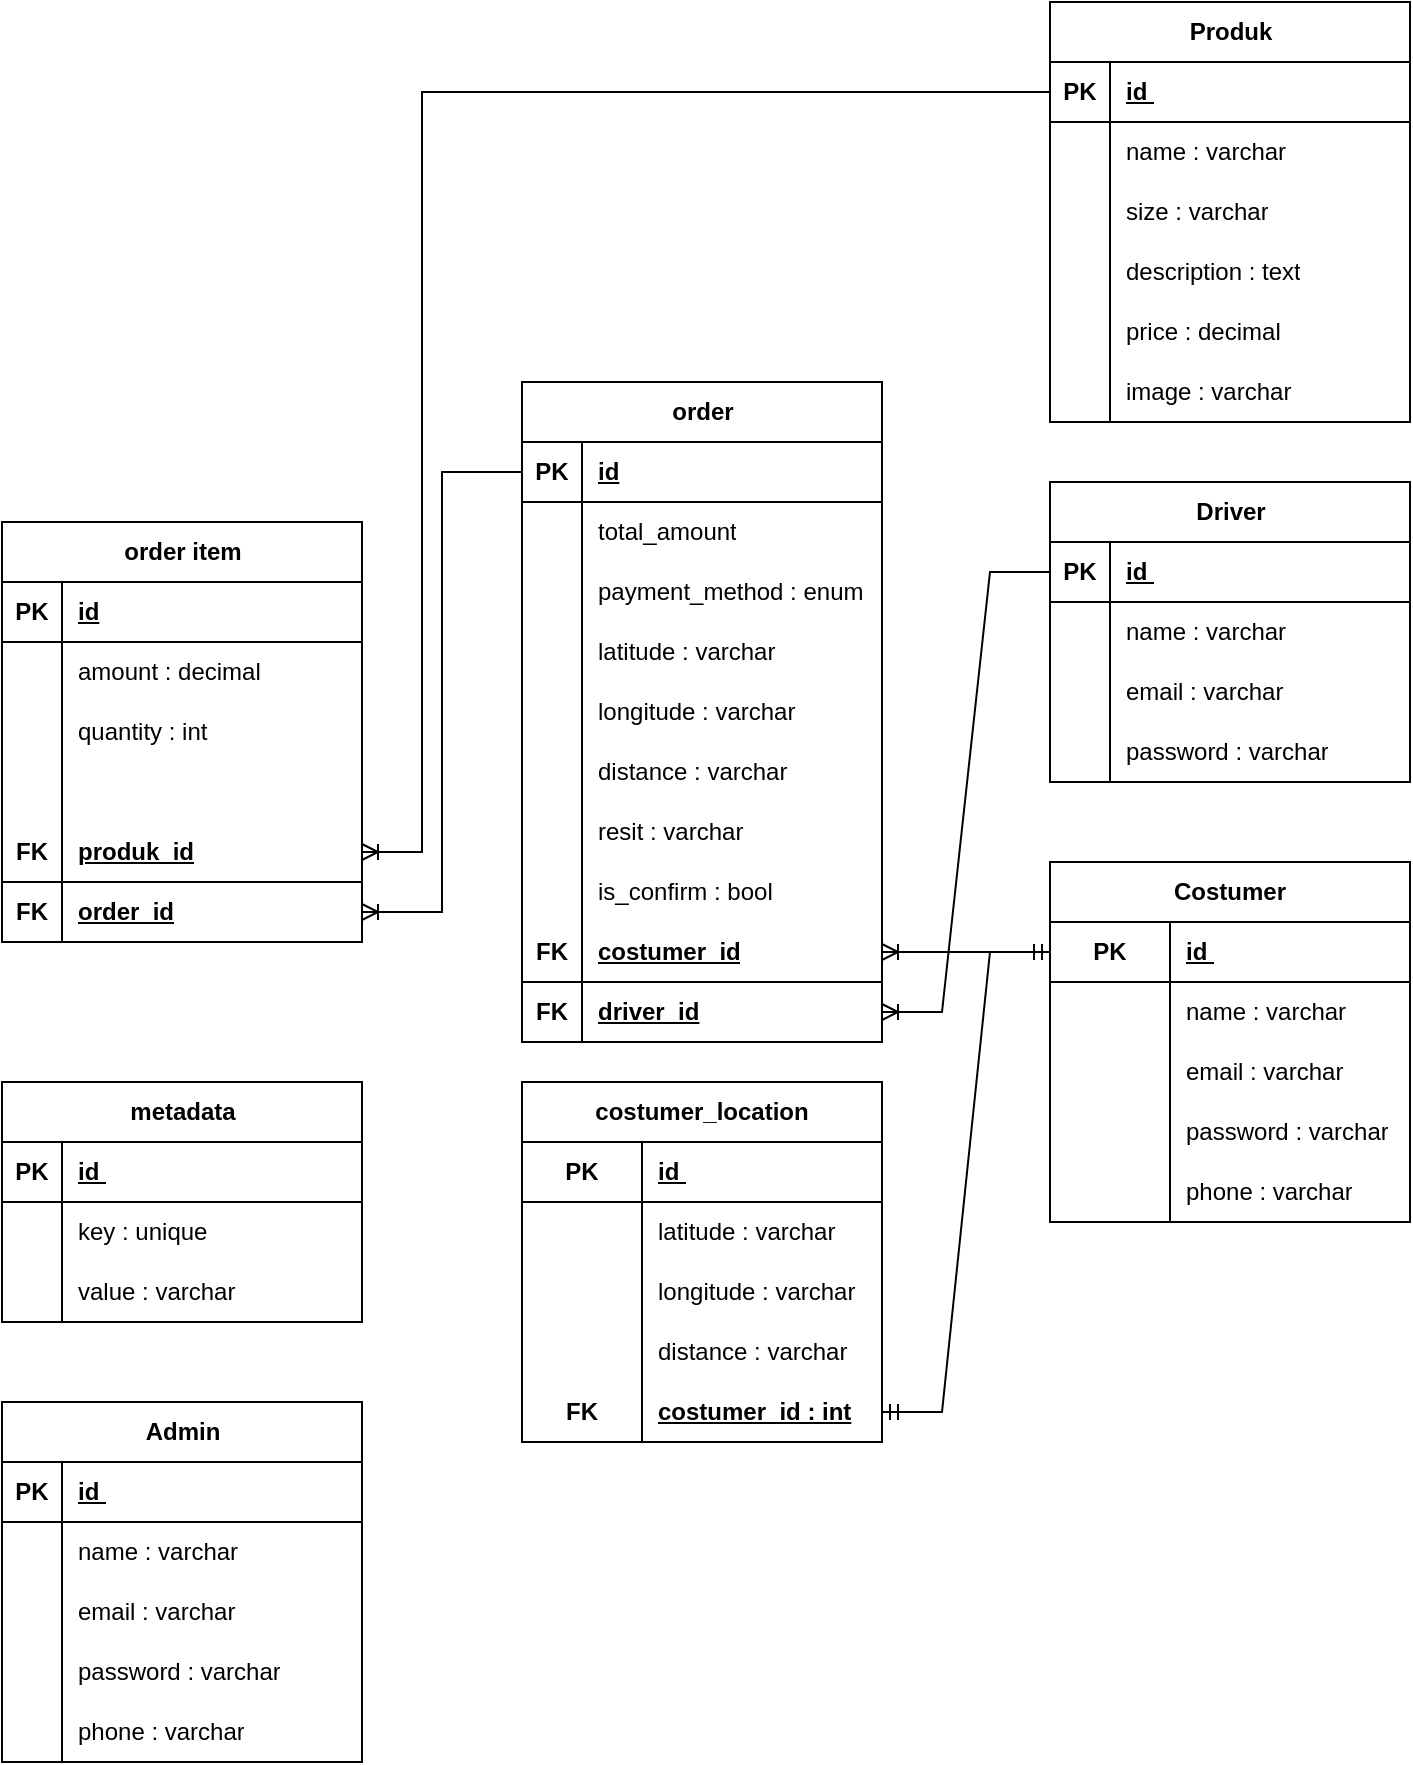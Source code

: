 <mxfile version="24.7.8" pages="2">
  <diagram name="ERD" id="GZcJssf3ovwGtrjfZpfm">
    <mxGraphModel dx="1035" dy="673" grid="1" gridSize="10" guides="1" tooltips="1" connect="1" arrows="1" fold="1" page="1" pageScale="1" pageWidth="827" pageHeight="1169" math="0" shadow="0">
      <root>
        <mxCell id="0" />
        <mxCell id="1" parent="0" />
        <mxCell id="rGTodzHh92dnihHcm8yX-1" value="Costumer" style="shape=table;startSize=30;container=1;collapsible=1;childLayout=tableLayout;fixedRows=1;rowLines=0;fontStyle=1;align=center;resizeLast=1;html=1;whiteSpace=wrap;" parent="1" vertex="1">
          <mxGeometry x="594" y="450" width="180" height="180" as="geometry" />
        </mxCell>
        <mxCell id="rGTodzHh92dnihHcm8yX-5" value="" style="shape=tableRow;horizontal=0;startSize=0;swimlaneHead=0;swimlaneBody=0;fillColor=none;collapsible=0;dropTarget=0;points=[[0,0.5],[1,0.5]];portConstraint=eastwest;top=0;left=0;right=0;bottom=1;html=1;" parent="rGTodzHh92dnihHcm8yX-1" vertex="1">
          <mxGeometry y="30" width="180" height="30" as="geometry" />
        </mxCell>
        <mxCell id="rGTodzHh92dnihHcm8yX-6" value="PK" style="shape=partialRectangle;connectable=0;fillColor=none;top=0;left=0;bottom=0;right=0;fontStyle=1;overflow=hidden;html=1;whiteSpace=wrap;" parent="rGTodzHh92dnihHcm8yX-5" vertex="1">
          <mxGeometry width="60" height="30" as="geometry">
            <mxRectangle width="60" height="30" as="alternateBounds" />
          </mxGeometry>
        </mxCell>
        <mxCell id="rGTodzHh92dnihHcm8yX-7" value="id&amp;nbsp;" style="shape=partialRectangle;connectable=0;fillColor=none;top=0;left=0;bottom=0;right=0;align=left;spacingLeft=6;fontStyle=5;overflow=hidden;html=1;whiteSpace=wrap;" parent="rGTodzHh92dnihHcm8yX-5" vertex="1">
          <mxGeometry x="60" width="120" height="30" as="geometry">
            <mxRectangle width="120" height="30" as="alternateBounds" />
          </mxGeometry>
        </mxCell>
        <mxCell id="rGTodzHh92dnihHcm8yX-8" value="" style="shape=tableRow;horizontal=0;startSize=0;swimlaneHead=0;swimlaneBody=0;fillColor=none;collapsible=0;dropTarget=0;points=[[0,0.5],[1,0.5]];portConstraint=eastwest;top=0;left=0;right=0;bottom=0;html=1;" parent="rGTodzHh92dnihHcm8yX-1" vertex="1">
          <mxGeometry y="60" width="180" height="30" as="geometry" />
        </mxCell>
        <mxCell id="rGTodzHh92dnihHcm8yX-9" value="" style="shape=partialRectangle;connectable=0;fillColor=none;top=0;left=0;bottom=0;right=0;editable=1;overflow=hidden;html=1;whiteSpace=wrap;" parent="rGTodzHh92dnihHcm8yX-8" vertex="1">
          <mxGeometry width="60" height="30" as="geometry">
            <mxRectangle width="60" height="30" as="alternateBounds" />
          </mxGeometry>
        </mxCell>
        <mxCell id="rGTodzHh92dnihHcm8yX-10" value="name : varchar" style="shape=partialRectangle;connectable=0;fillColor=none;top=0;left=0;bottom=0;right=0;align=left;spacingLeft=6;overflow=hidden;html=1;whiteSpace=wrap;" parent="rGTodzHh92dnihHcm8yX-8" vertex="1">
          <mxGeometry x="60" width="120" height="30" as="geometry">
            <mxRectangle width="120" height="30" as="alternateBounds" />
          </mxGeometry>
        </mxCell>
        <mxCell id="rGTodzHh92dnihHcm8yX-11" value="" style="shape=tableRow;horizontal=0;startSize=0;swimlaneHead=0;swimlaneBody=0;fillColor=none;collapsible=0;dropTarget=0;points=[[0,0.5],[1,0.5]];portConstraint=eastwest;top=0;left=0;right=0;bottom=0;html=1;" parent="rGTodzHh92dnihHcm8yX-1" vertex="1">
          <mxGeometry y="90" width="180" height="30" as="geometry" />
        </mxCell>
        <mxCell id="rGTodzHh92dnihHcm8yX-12" value="" style="shape=partialRectangle;connectable=0;fillColor=none;top=0;left=0;bottom=0;right=0;editable=1;overflow=hidden;html=1;whiteSpace=wrap;" parent="rGTodzHh92dnihHcm8yX-11" vertex="1">
          <mxGeometry width="60" height="30" as="geometry">
            <mxRectangle width="60" height="30" as="alternateBounds" />
          </mxGeometry>
        </mxCell>
        <mxCell id="rGTodzHh92dnihHcm8yX-13" value="email : varchar" style="shape=partialRectangle;connectable=0;fillColor=none;top=0;left=0;bottom=0;right=0;align=left;spacingLeft=6;overflow=hidden;html=1;whiteSpace=wrap;" parent="rGTodzHh92dnihHcm8yX-11" vertex="1">
          <mxGeometry x="60" width="120" height="30" as="geometry">
            <mxRectangle width="120" height="30" as="alternateBounds" />
          </mxGeometry>
        </mxCell>
        <mxCell id="rGTodzHh92dnihHcm8yX-18" value="" style="shape=tableRow;horizontal=0;startSize=0;swimlaneHead=0;swimlaneBody=0;fillColor=none;collapsible=0;dropTarget=0;points=[[0,0.5],[1,0.5]];portConstraint=eastwest;top=0;left=0;right=0;bottom=0;html=1;" parent="rGTodzHh92dnihHcm8yX-1" vertex="1">
          <mxGeometry y="120" width="180" height="30" as="geometry" />
        </mxCell>
        <mxCell id="rGTodzHh92dnihHcm8yX-19" value="" style="shape=partialRectangle;connectable=0;fillColor=none;top=0;left=0;bottom=0;right=0;editable=1;overflow=hidden;html=1;whiteSpace=wrap;" parent="rGTodzHh92dnihHcm8yX-18" vertex="1">
          <mxGeometry width="60" height="30" as="geometry">
            <mxRectangle width="60" height="30" as="alternateBounds" />
          </mxGeometry>
        </mxCell>
        <mxCell id="rGTodzHh92dnihHcm8yX-20" value="password : varchar" style="shape=partialRectangle;connectable=0;fillColor=none;top=0;left=0;bottom=0;right=0;align=left;spacingLeft=6;overflow=hidden;html=1;whiteSpace=wrap;" parent="rGTodzHh92dnihHcm8yX-18" vertex="1">
          <mxGeometry x="60" width="120" height="30" as="geometry">
            <mxRectangle width="120" height="30" as="alternateBounds" />
          </mxGeometry>
        </mxCell>
        <mxCell id="rGTodzHh92dnihHcm8yX-162" value="" style="shape=tableRow;horizontal=0;startSize=0;swimlaneHead=0;swimlaneBody=0;fillColor=none;collapsible=0;dropTarget=0;points=[[0,0.5],[1,0.5]];portConstraint=eastwest;top=0;left=0;right=0;bottom=0;html=1;" parent="rGTodzHh92dnihHcm8yX-1" vertex="1">
          <mxGeometry y="150" width="180" height="30" as="geometry" />
        </mxCell>
        <mxCell id="rGTodzHh92dnihHcm8yX-163" value="" style="shape=partialRectangle;connectable=0;fillColor=none;top=0;left=0;bottom=0;right=0;editable=1;overflow=hidden;html=1;whiteSpace=wrap;" parent="rGTodzHh92dnihHcm8yX-162" vertex="1">
          <mxGeometry width="60" height="30" as="geometry">
            <mxRectangle width="60" height="30" as="alternateBounds" />
          </mxGeometry>
        </mxCell>
        <mxCell id="rGTodzHh92dnihHcm8yX-164" value="phone : varchar" style="shape=partialRectangle;connectable=0;fillColor=none;top=0;left=0;bottom=0;right=0;align=left;spacingLeft=6;overflow=hidden;html=1;whiteSpace=wrap;" parent="rGTodzHh92dnihHcm8yX-162" vertex="1">
          <mxGeometry x="60" width="120" height="30" as="geometry">
            <mxRectangle width="120" height="30" as="alternateBounds" />
          </mxGeometry>
        </mxCell>
        <mxCell id="rGTodzHh92dnihHcm8yX-24" value="Driver" style="shape=table;startSize=30;container=1;collapsible=1;childLayout=tableLayout;fixedRows=1;rowLines=0;fontStyle=1;align=center;resizeLast=1;html=1;" parent="1" vertex="1">
          <mxGeometry x="594" y="260" width="180" height="150" as="geometry" />
        </mxCell>
        <mxCell id="rGTodzHh92dnihHcm8yX-25" value="" style="shape=tableRow;horizontal=0;startSize=0;swimlaneHead=0;swimlaneBody=0;fillColor=none;collapsible=0;dropTarget=0;points=[[0,0.5],[1,0.5]];portConstraint=eastwest;top=0;left=0;right=0;bottom=1;" parent="rGTodzHh92dnihHcm8yX-24" vertex="1">
          <mxGeometry y="30" width="180" height="30" as="geometry" />
        </mxCell>
        <mxCell id="rGTodzHh92dnihHcm8yX-26" value="PK" style="shape=partialRectangle;connectable=0;fillColor=none;top=0;left=0;bottom=0;right=0;fontStyle=1;overflow=hidden;whiteSpace=wrap;html=1;" parent="rGTodzHh92dnihHcm8yX-25" vertex="1">
          <mxGeometry width="30" height="30" as="geometry">
            <mxRectangle width="30" height="30" as="alternateBounds" />
          </mxGeometry>
        </mxCell>
        <mxCell id="rGTodzHh92dnihHcm8yX-27" value="id&amp;nbsp;" style="shape=partialRectangle;connectable=0;fillColor=none;top=0;left=0;bottom=0;right=0;align=left;spacingLeft=6;fontStyle=5;overflow=hidden;whiteSpace=wrap;html=1;" parent="rGTodzHh92dnihHcm8yX-25" vertex="1">
          <mxGeometry x="30" width="150" height="30" as="geometry">
            <mxRectangle width="150" height="30" as="alternateBounds" />
          </mxGeometry>
        </mxCell>
        <mxCell id="rGTodzHh92dnihHcm8yX-28" value="" style="shape=tableRow;horizontal=0;startSize=0;swimlaneHead=0;swimlaneBody=0;fillColor=none;collapsible=0;dropTarget=0;points=[[0,0.5],[1,0.5]];portConstraint=eastwest;top=0;left=0;right=0;bottom=0;" parent="rGTodzHh92dnihHcm8yX-24" vertex="1">
          <mxGeometry y="60" width="180" height="30" as="geometry" />
        </mxCell>
        <mxCell id="rGTodzHh92dnihHcm8yX-29" value="" style="shape=partialRectangle;connectable=0;fillColor=none;top=0;left=0;bottom=0;right=0;editable=1;overflow=hidden;whiteSpace=wrap;html=1;" parent="rGTodzHh92dnihHcm8yX-28" vertex="1">
          <mxGeometry width="30" height="30" as="geometry">
            <mxRectangle width="30" height="30" as="alternateBounds" />
          </mxGeometry>
        </mxCell>
        <mxCell id="rGTodzHh92dnihHcm8yX-30" value="name : varchar" style="shape=partialRectangle;connectable=0;fillColor=none;top=0;left=0;bottom=0;right=0;align=left;spacingLeft=6;overflow=hidden;whiteSpace=wrap;html=1;" parent="rGTodzHh92dnihHcm8yX-28" vertex="1">
          <mxGeometry x="30" width="150" height="30" as="geometry">
            <mxRectangle width="150" height="30" as="alternateBounds" />
          </mxGeometry>
        </mxCell>
        <mxCell id="rGTodzHh92dnihHcm8yX-31" value="" style="shape=tableRow;horizontal=0;startSize=0;swimlaneHead=0;swimlaneBody=0;fillColor=none;collapsible=0;dropTarget=0;points=[[0,0.5],[1,0.5]];portConstraint=eastwest;top=0;left=0;right=0;bottom=0;" parent="rGTodzHh92dnihHcm8yX-24" vertex="1">
          <mxGeometry y="90" width="180" height="30" as="geometry" />
        </mxCell>
        <mxCell id="rGTodzHh92dnihHcm8yX-32" value="" style="shape=partialRectangle;connectable=0;fillColor=none;top=0;left=0;bottom=0;right=0;editable=1;overflow=hidden;whiteSpace=wrap;html=1;" parent="rGTodzHh92dnihHcm8yX-31" vertex="1">
          <mxGeometry width="30" height="30" as="geometry">
            <mxRectangle width="30" height="30" as="alternateBounds" />
          </mxGeometry>
        </mxCell>
        <mxCell id="rGTodzHh92dnihHcm8yX-33" value="email : varchar" style="shape=partialRectangle;connectable=0;fillColor=none;top=0;left=0;bottom=0;right=0;align=left;spacingLeft=6;overflow=hidden;whiteSpace=wrap;html=1;" parent="rGTodzHh92dnihHcm8yX-31" vertex="1">
          <mxGeometry x="30" width="150" height="30" as="geometry">
            <mxRectangle width="150" height="30" as="alternateBounds" />
          </mxGeometry>
        </mxCell>
        <mxCell id="rGTodzHh92dnihHcm8yX-34" value="" style="shape=tableRow;horizontal=0;startSize=0;swimlaneHead=0;swimlaneBody=0;fillColor=none;collapsible=0;dropTarget=0;points=[[0,0.5],[1,0.5]];portConstraint=eastwest;top=0;left=0;right=0;bottom=0;" parent="rGTodzHh92dnihHcm8yX-24" vertex="1">
          <mxGeometry y="120" width="180" height="30" as="geometry" />
        </mxCell>
        <mxCell id="rGTodzHh92dnihHcm8yX-35" value="" style="shape=partialRectangle;connectable=0;fillColor=none;top=0;left=0;bottom=0;right=0;editable=1;overflow=hidden;whiteSpace=wrap;html=1;" parent="rGTodzHh92dnihHcm8yX-34" vertex="1">
          <mxGeometry width="30" height="30" as="geometry">
            <mxRectangle width="30" height="30" as="alternateBounds" />
          </mxGeometry>
        </mxCell>
        <mxCell id="rGTodzHh92dnihHcm8yX-36" value="password : varchar" style="shape=partialRectangle;connectable=0;fillColor=none;top=0;left=0;bottom=0;right=0;align=left;spacingLeft=6;overflow=hidden;whiteSpace=wrap;html=1;" parent="rGTodzHh92dnihHcm8yX-34" vertex="1">
          <mxGeometry x="30" width="150" height="30" as="geometry">
            <mxRectangle width="150" height="30" as="alternateBounds" />
          </mxGeometry>
        </mxCell>
        <mxCell id="rGTodzHh92dnihHcm8yX-37" value="Admin" style="shape=table;startSize=30;container=1;collapsible=1;childLayout=tableLayout;fixedRows=1;rowLines=0;fontStyle=1;align=center;resizeLast=1;html=1;" parent="1" vertex="1">
          <mxGeometry x="70" y="720" width="180" height="180" as="geometry" />
        </mxCell>
        <mxCell id="rGTodzHh92dnihHcm8yX-38" value="" style="shape=tableRow;horizontal=0;startSize=0;swimlaneHead=0;swimlaneBody=0;fillColor=none;collapsible=0;dropTarget=0;points=[[0,0.5],[1,0.5]];portConstraint=eastwest;top=0;left=0;right=0;bottom=1;" parent="rGTodzHh92dnihHcm8yX-37" vertex="1">
          <mxGeometry y="30" width="180" height="30" as="geometry" />
        </mxCell>
        <mxCell id="rGTodzHh92dnihHcm8yX-39" value="PK" style="shape=partialRectangle;connectable=0;fillColor=none;top=0;left=0;bottom=0;right=0;fontStyle=1;overflow=hidden;whiteSpace=wrap;html=1;" parent="rGTodzHh92dnihHcm8yX-38" vertex="1">
          <mxGeometry width="30" height="30" as="geometry">
            <mxRectangle width="30" height="30" as="alternateBounds" />
          </mxGeometry>
        </mxCell>
        <mxCell id="rGTodzHh92dnihHcm8yX-40" value="id&amp;nbsp;" style="shape=partialRectangle;connectable=0;fillColor=none;top=0;left=0;bottom=0;right=0;align=left;spacingLeft=6;fontStyle=5;overflow=hidden;whiteSpace=wrap;html=1;" parent="rGTodzHh92dnihHcm8yX-38" vertex="1">
          <mxGeometry x="30" width="150" height="30" as="geometry">
            <mxRectangle width="150" height="30" as="alternateBounds" />
          </mxGeometry>
        </mxCell>
        <mxCell id="rGTodzHh92dnihHcm8yX-41" value="" style="shape=tableRow;horizontal=0;startSize=0;swimlaneHead=0;swimlaneBody=0;fillColor=none;collapsible=0;dropTarget=0;points=[[0,0.5],[1,0.5]];portConstraint=eastwest;top=0;left=0;right=0;bottom=0;" parent="rGTodzHh92dnihHcm8yX-37" vertex="1">
          <mxGeometry y="60" width="180" height="30" as="geometry" />
        </mxCell>
        <mxCell id="rGTodzHh92dnihHcm8yX-42" value="" style="shape=partialRectangle;connectable=0;fillColor=none;top=0;left=0;bottom=0;right=0;editable=1;overflow=hidden;whiteSpace=wrap;html=1;" parent="rGTodzHh92dnihHcm8yX-41" vertex="1">
          <mxGeometry width="30" height="30" as="geometry">
            <mxRectangle width="30" height="30" as="alternateBounds" />
          </mxGeometry>
        </mxCell>
        <mxCell id="rGTodzHh92dnihHcm8yX-43" value="name : varchar" style="shape=partialRectangle;connectable=0;fillColor=none;top=0;left=0;bottom=0;right=0;align=left;spacingLeft=6;overflow=hidden;whiteSpace=wrap;html=1;" parent="rGTodzHh92dnihHcm8yX-41" vertex="1">
          <mxGeometry x="30" width="150" height="30" as="geometry">
            <mxRectangle width="150" height="30" as="alternateBounds" />
          </mxGeometry>
        </mxCell>
        <mxCell id="rGTodzHh92dnihHcm8yX-44" value="" style="shape=tableRow;horizontal=0;startSize=0;swimlaneHead=0;swimlaneBody=0;fillColor=none;collapsible=0;dropTarget=0;points=[[0,0.5],[1,0.5]];portConstraint=eastwest;top=0;left=0;right=0;bottom=0;" parent="rGTodzHh92dnihHcm8yX-37" vertex="1">
          <mxGeometry y="90" width="180" height="30" as="geometry" />
        </mxCell>
        <mxCell id="rGTodzHh92dnihHcm8yX-45" value="" style="shape=partialRectangle;connectable=0;fillColor=none;top=0;left=0;bottom=0;right=0;editable=1;overflow=hidden;whiteSpace=wrap;html=1;" parent="rGTodzHh92dnihHcm8yX-44" vertex="1">
          <mxGeometry width="30" height="30" as="geometry">
            <mxRectangle width="30" height="30" as="alternateBounds" />
          </mxGeometry>
        </mxCell>
        <mxCell id="rGTodzHh92dnihHcm8yX-46" value="email : varchar" style="shape=partialRectangle;connectable=0;fillColor=none;top=0;left=0;bottom=0;right=0;align=left;spacingLeft=6;overflow=hidden;whiteSpace=wrap;html=1;" parent="rGTodzHh92dnihHcm8yX-44" vertex="1">
          <mxGeometry x="30" width="150" height="30" as="geometry">
            <mxRectangle width="150" height="30" as="alternateBounds" />
          </mxGeometry>
        </mxCell>
        <mxCell id="rGTodzHh92dnihHcm8yX-47" value="" style="shape=tableRow;horizontal=0;startSize=0;swimlaneHead=0;swimlaneBody=0;fillColor=none;collapsible=0;dropTarget=0;points=[[0,0.5],[1,0.5]];portConstraint=eastwest;top=0;left=0;right=0;bottom=0;" parent="rGTodzHh92dnihHcm8yX-37" vertex="1">
          <mxGeometry y="120" width="180" height="30" as="geometry" />
        </mxCell>
        <mxCell id="rGTodzHh92dnihHcm8yX-48" value="" style="shape=partialRectangle;connectable=0;fillColor=none;top=0;left=0;bottom=0;right=0;editable=1;overflow=hidden;whiteSpace=wrap;html=1;" parent="rGTodzHh92dnihHcm8yX-47" vertex="1">
          <mxGeometry width="30" height="30" as="geometry">
            <mxRectangle width="30" height="30" as="alternateBounds" />
          </mxGeometry>
        </mxCell>
        <mxCell id="rGTodzHh92dnihHcm8yX-49" value="password : varchar" style="shape=partialRectangle;connectable=0;fillColor=none;top=0;left=0;bottom=0;right=0;align=left;spacingLeft=6;overflow=hidden;whiteSpace=wrap;html=1;" parent="rGTodzHh92dnihHcm8yX-47" vertex="1">
          <mxGeometry x="30" width="150" height="30" as="geometry">
            <mxRectangle width="150" height="30" as="alternateBounds" />
          </mxGeometry>
        </mxCell>
        <mxCell id="rGTodzHh92dnihHcm8yX-218" value="" style="shape=tableRow;horizontal=0;startSize=0;swimlaneHead=0;swimlaneBody=0;fillColor=none;collapsible=0;dropTarget=0;points=[[0,0.5],[1,0.5]];portConstraint=eastwest;top=0;left=0;right=0;bottom=0;" parent="rGTodzHh92dnihHcm8yX-37" vertex="1">
          <mxGeometry y="150" width="180" height="30" as="geometry" />
        </mxCell>
        <mxCell id="rGTodzHh92dnihHcm8yX-219" value="" style="shape=partialRectangle;connectable=0;fillColor=none;top=0;left=0;bottom=0;right=0;editable=1;overflow=hidden;whiteSpace=wrap;html=1;" parent="rGTodzHh92dnihHcm8yX-218" vertex="1">
          <mxGeometry width="30" height="30" as="geometry">
            <mxRectangle width="30" height="30" as="alternateBounds" />
          </mxGeometry>
        </mxCell>
        <mxCell id="rGTodzHh92dnihHcm8yX-220" value="phone : varchar" style="shape=partialRectangle;connectable=0;fillColor=none;top=0;left=0;bottom=0;right=0;align=left;spacingLeft=6;overflow=hidden;whiteSpace=wrap;html=1;" parent="rGTodzHh92dnihHcm8yX-218" vertex="1">
          <mxGeometry x="30" width="150" height="30" as="geometry">
            <mxRectangle width="150" height="30" as="alternateBounds" />
          </mxGeometry>
        </mxCell>
        <mxCell id="rGTodzHh92dnihHcm8yX-50" value="Produk" style="shape=table;startSize=30;container=1;collapsible=1;childLayout=tableLayout;fixedRows=1;rowLines=0;fontStyle=1;align=center;resizeLast=1;html=1;" parent="1" vertex="1">
          <mxGeometry x="594" y="20" width="180" height="210" as="geometry" />
        </mxCell>
        <mxCell id="rGTodzHh92dnihHcm8yX-51" value="" style="shape=tableRow;horizontal=0;startSize=0;swimlaneHead=0;swimlaneBody=0;fillColor=none;collapsible=0;dropTarget=0;points=[[0,0.5],[1,0.5]];portConstraint=eastwest;top=0;left=0;right=0;bottom=1;" parent="rGTodzHh92dnihHcm8yX-50" vertex="1">
          <mxGeometry y="30" width="180" height="30" as="geometry" />
        </mxCell>
        <mxCell id="rGTodzHh92dnihHcm8yX-52" value="PK" style="shape=partialRectangle;connectable=0;fillColor=none;top=0;left=0;bottom=0;right=0;fontStyle=1;overflow=hidden;whiteSpace=wrap;html=1;" parent="rGTodzHh92dnihHcm8yX-51" vertex="1">
          <mxGeometry width="30" height="30" as="geometry">
            <mxRectangle width="30" height="30" as="alternateBounds" />
          </mxGeometry>
        </mxCell>
        <mxCell id="rGTodzHh92dnihHcm8yX-53" value="id&amp;nbsp;" style="shape=partialRectangle;connectable=0;fillColor=none;top=0;left=0;bottom=0;right=0;align=left;spacingLeft=6;fontStyle=5;overflow=hidden;whiteSpace=wrap;html=1;" parent="rGTodzHh92dnihHcm8yX-51" vertex="1">
          <mxGeometry x="30" width="150" height="30" as="geometry">
            <mxRectangle width="150" height="30" as="alternateBounds" />
          </mxGeometry>
        </mxCell>
        <mxCell id="rGTodzHh92dnihHcm8yX-54" value="" style="shape=tableRow;horizontal=0;startSize=0;swimlaneHead=0;swimlaneBody=0;fillColor=none;collapsible=0;dropTarget=0;points=[[0,0.5],[1,0.5]];portConstraint=eastwest;top=0;left=0;right=0;bottom=0;" parent="rGTodzHh92dnihHcm8yX-50" vertex="1">
          <mxGeometry y="60" width="180" height="30" as="geometry" />
        </mxCell>
        <mxCell id="rGTodzHh92dnihHcm8yX-55" value="" style="shape=partialRectangle;connectable=0;fillColor=none;top=0;left=0;bottom=0;right=0;editable=1;overflow=hidden;whiteSpace=wrap;html=1;" parent="rGTodzHh92dnihHcm8yX-54" vertex="1">
          <mxGeometry width="30" height="30" as="geometry">
            <mxRectangle width="30" height="30" as="alternateBounds" />
          </mxGeometry>
        </mxCell>
        <mxCell id="rGTodzHh92dnihHcm8yX-56" value="name : varchar" style="shape=partialRectangle;connectable=0;fillColor=none;top=0;left=0;bottom=0;right=0;align=left;spacingLeft=6;overflow=hidden;whiteSpace=wrap;html=1;" parent="rGTodzHh92dnihHcm8yX-54" vertex="1">
          <mxGeometry x="30" width="150" height="30" as="geometry">
            <mxRectangle width="150" height="30" as="alternateBounds" />
          </mxGeometry>
        </mxCell>
        <mxCell id="rGTodzHh92dnihHcm8yX-199" value="" style="shape=tableRow;horizontal=0;startSize=0;swimlaneHead=0;swimlaneBody=0;fillColor=none;collapsible=0;dropTarget=0;points=[[0,0.5],[1,0.5]];portConstraint=eastwest;top=0;left=0;right=0;bottom=0;" parent="rGTodzHh92dnihHcm8yX-50" vertex="1">
          <mxGeometry y="90" width="180" height="30" as="geometry" />
        </mxCell>
        <mxCell id="rGTodzHh92dnihHcm8yX-200" value="" style="shape=partialRectangle;connectable=0;fillColor=none;top=0;left=0;bottom=0;right=0;editable=1;overflow=hidden;whiteSpace=wrap;html=1;" parent="rGTodzHh92dnihHcm8yX-199" vertex="1">
          <mxGeometry width="30" height="30" as="geometry">
            <mxRectangle width="30" height="30" as="alternateBounds" />
          </mxGeometry>
        </mxCell>
        <mxCell id="rGTodzHh92dnihHcm8yX-201" value="size : varchar" style="shape=partialRectangle;connectable=0;fillColor=none;top=0;left=0;bottom=0;right=0;align=left;spacingLeft=6;overflow=hidden;whiteSpace=wrap;html=1;" parent="rGTodzHh92dnihHcm8yX-199" vertex="1">
          <mxGeometry x="30" width="150" height="30" as="geometry">
            <mxRectangle width="150" height="30" as="alternateBounds" />
          </mxGeometry>
        </mxCell>
        <mxCell id="rGTodzHh92dnihHcm8yX-57" value="" style="shape=tableRow;horizontal=0;startSize=0;swimlaneHead=0;swimlaneBody=0;fillColor=none;collapsible=0;dropTarget=0;points=[[0,0.5],[1,0.5]];portConstraint=eastwest;top=0;left=0;right=0;bottom=0;" parent="rGTodzHh92dnihHcm8yX-50" vertex="1">
          <mxGeometry y="120" width="180" height="30" as="geometry" />
        </mxCell>
        <mxCell id="rGTodzHh92dnihHcm8yX-58" value="" style="shape=partialRectangle;connectable=0;fillColor=none;top=0;left=0;bottom=0;right=0;editable=1;overflow=hidden;whiteSpace=wrap;html=1;" parent="rGTodzHh92dnihHcm8yX-57" vertex="1">
          <mxGeometry width="30" height="30" as="geometry">
            <mxRectangle width="30" height="30" as="alternateBounds" />
          </mxGeometry>
        </mxCell>
        <mxCell id="rGTodzHh92dnihHcm8yX-59" value="description : text" style="shape=partialRectangle;connectable=0;fillColor=none;top=0;left=0;bottom=0;right=0;align=left;spacingLeft=6;overflow=hidden;whiteSpace=wrap;html=1;" parent="rGTodzHh92dnihHcm8yX-57" vertex="1">
          <mxGeometry x="30" width="150" height="30" as="geometry">
            <mxRectangle width="150" height="30" as="alternateBounds" />
          </mxGeometry>
        </mxCell>
        <mxCell id="rGTodzHh92dnihHcm8yX-60" value="" style="shape=tableRow;horizontal=0;startSize=0;swimlaneHead=0;swimlaneBody=0;fillColor=none;collapsible=0;dropTarget=0;points=[[0,0.5],[1,0.5]];portConstraint=eastwest;top=0;left=0;right=0;bottom=0;" parent="rGTodzHh92dnihHcm8yX-50" vertex="1">
          <mxGeometry y="150" width="180" height="30" as="geometry" />
        </mxCell>
        <mxCell id="rGTodzHh92dnihHcm8yX-61" value="" style="shape=partialRectangle;connectable=0;fillColor=none;top=0;left=0;bottom=0;right=0;editable=1;overflow=hidden;whiteSpace=wrap;html=1;" parent="rGTodzHh92dnihHcm8yX-60" vertex="1">
          <mxGeometry width="30" height="30" as="geometry">
            <mxRectangle width="30" height="30" as="alternateBounds" />
          </mxGeometry>
        </mxCell>
        <mxCell id="rGTodzHh92dnihHcm8yX-62" value="price : decimal" style="shape=partialRectangle;connectable=0;fillColor=none;top=0;left=0;bottom=0;right=0;align=left;spacingLeft=6;overflow=hidden;whiteSpace=wrap;html=1;" parent="rGTodzHh92dnihHcm8yX-60" vertex="1">
          <mxGeometry x="30" width="150" height="30" as="geometry">
            <mxRectangle width="150" height="30" as="alternateBounds" />
          </mxGeometry>
        </mxCell>
        <mxCell id="rGTodzHh92dnihHcm8yX-165" value="" style="shape=tableRow;horizontal=0;startSize=0;swimlaneHead=0;swimlaneBody=0;fillColor=none;collapsible=0;dropTarget=0;points=[[0,0.5],[1,0.5]];portConstraint=eastwest;top=0;left=0;right=0;bottom=0;" parent="rGTodzHh92dnihHcm8yX-50" vertex="1">
          <mxGeometry y="180" width="180" height="30" as="geometry" />
        </mxCell>
        <mxCell id="rGTodzHh92dnihHcm8yX-166" value="" style="shape=partialRectangle;connectable=0;fillColor=none;top=0;left=0;bottom=0;right=0;editable=1;overflow=hidden;whiteSpace=wrap;html=1;" parent="rGTodzHh92dnihHcm8yX-165" vertex="1">
          <mxGeometry width="30" height="30" as="geometry">
            <mxRectangle width="30" height="30" as="alternateBounds" />
          </mxGeometry>
        </mxCell>
        <mxCell id="rGTodzHh92dnihHcm8yX-167" value="image : varchar" style="shape=partialRectangle;connectable=0;fillColor=none;top=0;left=0;bottom=0;right=0;align=left;spacingLeft=6;overflow=hidden;whiteSpace=wrap;html=1;" parent="rGTodzHh92dnihHcm8yX-165" vertex="1">
          <mxGeometry x="30" width="150" height="30" as="geometry">
            <mxRectangle width="150" height="30" as="alternateBounds" />
          </mxGeometry>
        </mxCell>
        <mxCell id="rGTodzHh92dnihHcm8yX-63" value="order" style="shape=table;startSize=30;container=1;collapsible=1;childLayout=tableLayout;fixedRows=1;rowLines=0;fontStyle=1;align=center;resizeLast=1;html=1;" parent="1" vertex="1">
          <mxGeometry x="330" y="210" width="180" height="330" as="geometry" />
        </mxCell>
        <mxCell id="rGTodzHh92dnihHcm8yX-64" value="" style="shape=tableRow;horizontal=0;startSize=0;swimlaneHead=0;swimlaneBody=0;fillColor=none;collapsible=0;dropTarget=0;points=[[0,0.5],[1,0.5]];portConstraint=eastwest;top=0;left=0;right=0;bottom=1;" parent="rGTodzHh92dnihHcm8yX-63" vertex="1">
          <mxGeometry y="30" width="180" height="30" as="geometry" />
        </mxCell>
        <mxCell id="rGTodzHh92dnihHcm8yX-65" value="PK" style="shape=partialRectangle;connectable=0;fillColor=none;top=0;left=0;bottom=0;right=0;fontStyle=1;overflow=hidden;whiteSpace=wrap;html=1;" parent="rGTodzHh92dnihHcm8yX-64" vertex="1">
          <mxGeometry width="30" height="30" as="geometry">
            <mxRectangle width="30" height="30" as="alternateBounds" />
          </mxGeometry>
        </mxCell>
        <mxCell id="rGTodzHh92dnihHcm8yX-66" value="id" style="shape=partialRectangle;connectable=0;fillColor=none;top=0;left=0;bottom=0;right=0;align=left;spacingLeft=6;fontStyle=5;overflow=hidden;whiteSpace=wrap;html=1;" parent="rGTodzHh92dnihHcm8yX-64" vertex="1">
          <mxGeometry x="30" width="150" height="30" as="geometry">
            <mxRectangle width="150" height="30" as="alternateBounds" />
          </mxGeometry>
        </mxCell>
        <mxCell id="rGTodzHh92dnihHcm8yX-67" value="" style="shape=tableRow;horizontal=0;startSize=0;swimlaneHead=0;swimlaneBody=0;fillColor=none;collapsible=0;dropTarget=0;points=[[0,0.5],[1,0.5]];portConstraint=eastwest;top=0;left=0;right=0;bottom=0;" parent="rGTodzHh92dnihHcm8yX-63" vertex="1">
          <mxGeometry y="60" width="180" height="30" as="geometry" />
        </mxCell>
        <mxCell id="rGTodzHh92dnihHcm8yX-68" value="" style="shape=partialRectangle;connectable=0;fillColor=none;top=0;left=0;bottom=0;right=0;editable=1;overflow=hidden;whiteSpace=wrap;html=1;" parent="rGTodzHh92dnihHcm8yX-67" vertex="1">
          <mxGeometry width="30" height="30" as="geometry">
            <mxRectangle width="30" height="30" as="alternateBounds" />
          </mxGeometry>
        </mxCell>
        <mxCell id="rGTodzHh92dnihHcm8yX-69" value="total_amount" style="shape=partialRectangle;connectable=0;fillColor=none;top=0;left=0;bottom=0;right=0;align=left;spacingLeft=6;overflow=hidden;whiteSpace=wrap;html=1;" parent="rGTodzHh92dnihHcm8yX-67" vertex="1">
          <mxGeometry x="30" width="150" height="30" as="geometry">
            <mxRectangle width="150" height="30" as="alternateBounds" />
          </mxGeometry>
        </mxCell>
        <mxCell id="rGTodzHh92dnihHcm8yX-73" value="" style="shape=tableRow;horizontal=0;startSize=0;swimlaneHead=0;swimlaneBody=0;fillColor=none;collapsible=0;dropTarget=0;points=[[0,0.5],[1,0.5]];portConstraint=eastwest;top=0;left=0;right=0;bottom=0;" parent="rGTodzHh92dnihHcm8yX-63" vertex="1">
          <mxGeometry y="90" width="180" height="30" as="geometry" />
        </mxCell>
        <mxCell id="rGTodzHh92dnihHcm8yX-74" value="" style="shape=partialRectangle;connectable=0;fillColor=none;top=0;left=0;bottom=0;right=0;editable=1;overflow=hidden;whiteSpace=wrap;html=1;" parent="rGTodzHh92dnihHcm8yX-73" vertex="1">
          <mxGeometry width="30" height="30" as="geometry">
            <mxRectangle width="30" height="30" as="alternateBounds" />
          </mxGeometry>
        </mxCell>
        <mxCell id="rGTodzHh92dnihHcm8yX-75" value="payment_method : enum" style="shape=partialRectangle;connectable=0;fillColor=none;top=0;left=0;bottom=0;right=0;align=left;spacingLeft=6;overflow=hidden;whiteSpace=wrap;html=1;" parent="rGTodzHh92dnihHcm8yX-73" vertex="1">
          <mxGeometry x="30" width="150" height="30" as="geometry">
            <mxRectangle width="150" height="30" as="alternateBounds" />
          </mxGeometry>
        </mxCell>
        <mxCell id="rGTodzHh92dnihHcm8yX-204" value="" style="shape=tableRow;horizontal=0;startSize=0;swimlaneHead=0;swimlaneBody=0;fillColor=none;collapsible=0;dropTarget=0;points=[[0,0.5],[1,0.5]];portConstraint=eastwest;top=0;left=0;right=0;bottom=0;" parent="rGTodzHh92dnihHcm8yX-63" vertex="1">
          <mxGeometry y="120" width="180" height="30" as="geometry" />
        </mxCell>
        <mxCell id="rGTodzHh92dnihHcm8yX-205" value="" style="shape=partialRectangle;connectable=0;fillColor=none;top=0;left=0;bottom=0;right=0;editable=1;overflow=hidden;whiteSpace=wrap;html=1;" parent="rGTodzHh92dnihHcm8yX-204" vertex="1">
          <mxGeometry width="30" height="30" as="geometry">
            <mxRectangle width="30" height="30" as="alternateBounds" />
          </mxGeometry>
        </mxCell>
        <mxCell id="rGTodzHh92dnihHcm8yX-206" value="latitude : varchar" style="shape=partialRectangle;connectable=0;fillColor=none;top=0;left=0;bottom=0;right=0;align=left;spacingLeft=6;overflow=hidden;whiteSpace=wrap;html=1;" parent="rGTodzHh92dnihHcm8yX-204" vertex="1">
          <mxGeometry x="30" width="150" height="30" as="geometry">
            <mxRectangle width="150" height="30" as="alternateBounds" />
          </mxGeometry>
        </mxCell>
        <mxCell id="rGTodzHh92dnihHcm8yX-207" value="" style="shape=tableRow;horizontal=0;startSize=0;swimlaneHead=0;swimlaneBody=0;fillColor=none;collapsible=0;dropTarget=0;points=[[0,0.5],[1,0.5]];portConstraint=eastwest;top=0;left=0;right=0;bottom=0;" parent="rGTodzHh92dnihHcm8yX-63" vertex="1">
          <mxGeometry y="150" width="180" height="30" as="geometry" />
        </mxCell>
        <mxCell id="rGTodzHh92dnihHcm8yX-208" value="" style="shape=partialRectangle;connectable=0;fillColor=none;top=0;left=0;bottom=0;right=0;editable=1;overflow=hidden;whiteSpace=wrap;html=1;" parent="rGTodzHh92dnihHcm8yX-207" vertex="1">
          <mxGeometry width="30" height="30" as="geometry">
            <mxRectangle width="30" height="30" as="alternateBounds" />
          </mxGeometry>
        </mxCell>
        <mxCell id="rGTodzHh92dnihHcm8yX-209" value="longitude : varchar" style="shape=partialRectangle;connectable=0;fillColor=none;top=0;left=0;bottom=0;right=0;align=left;spacingLeft=6;overflow=hidden;whiteSpace=wrap;html=1;" parent="rGTodzHh92dnihHcm8yX-207" vertex="1">
          <mxGeometry x="30" width="150" height="30" as="geometry">
            <mxRectangle width="150" height="30" as="alternateBounds" />
          </mxGeometry>
        </mxCell>
        <mxCell id="rGTodzHh92dnihHcm8yX-210" value="" style="shape=tableRow;horizontal=0;startSize=0;swimlaneHead=0;swimlaneBody=0;fillColor=none;collapsible=0;dropTarget=0;points=[[0,0.5],[1,0.5]];portConstraint=eastwest;top=0;left=0;right=0;bottom=0;" parent="rGTodzHh92dnihHcm8yX-63" vertex="1">
          <mxGeometry y="180" width="180" height="30" as="geometry" />
        </mxCell>
        <mxCell id="rGTodzHh92dnihHcm8yX-211" value="" style="shape=partialRectangle;connectable=0;fillColor=none;top=0;left=0;bottom=0;right=0;editable=1;overflow=hidden;whiteSpace=wrap;html=1;" parent="rGTodzHh92dnihHcm8yX-210" vertex="1">
          <mxGeometry width="30" height="30" as="geometry">
            <mxRectangle width="30" height="30" as="alternateBounds" />
          </mxGeometry>
        </mxCell>
        <mxCell id="rGTodzHh92dnihHcm8yX-212" value="distance : varchar" style="shape=partialRectangle;connectable=0;fillColor=none;top=0;left=0;bottom=0;right=0;align=left;spacingLeft=6;overflow=hidden;whiteSpace=wrap;html=1;" parent="rGTodzHh92dnihHcm8yX-210" vertex="1">
          <mxGeometry x="30" width="150" height="30" as="geometry">
            <mxRectangle width="150" height="30" as="alternateBounds" />
          </mxGeometry>
        </mxCell>
        <mxCell id="rGTodzHh92dnihHcm8yX-265" value="" style="shape=tableRow;horizontal=0;startSize=0;swimlaneHead=0;swimlaneBody=0;fillColor=none;collapsible=0;dropTarget=0;points=[[0,0.5],[1,0.5]];portConstraint=eastwest;top=0;left=0;right=0;bottom=0;" parent="rGTodzHh92dnihHcm8yX-63" vertex="1">
          <mxGeometry y="210" width="180" height="30" as="geometry" />
        </mxCell>
        <mxCell id="rGTodzHh92dnihHcm8yX-266" value="" style="shape=partialRectangle;connectable=0;fillColor=none;top=0;left=0;bottom=0;right=0;editable=1;overflow=hidden;whiteSpace=wrap;html=1;" parent="rGTodzHh92dnihHcm8yX-265" vertex="1">
          <mxGeometry width="30" height="30" as="geometry">
            <mxRectangle width="30" height="30" as="alternateBounds" />
          </mxGeometry>
        </mxCell>
        <mxCell id="rGTodzHh92dnihHcm8yX-267" value="resit : varchar" style="shape=partialRectangle;connectable=0;fillColor=none;top=0;left=0;bottom=0;right=0;align=left;spacingLeft=6;overflow=hidden;whiteSpace=wrap;html=1;" parent="rGTodzHh92dnihHcm8yX-265" vertex="1">
          <mxGeometry x="30" width="150" height="30" as="geometry">
            <mxRectangle width="150" height="30" as="alternateBounds" />
          </mxGeometry>
        </mxCell>
        <mxCell id="rGTodzHh92dnihHcm8yX-70" value="" style="shape=tableRow;horizontal=0;startSize=0;swimlaneHead=0;swimlaneBody=0;fillColor=none;collapsible=0;dropTarget=0;points=[[0,0.5],[1,0.5]];portConstraint=eastwest;top=0;left=0;right=0;bottom=0;" parent="rGTodzHh92dnihHcm8yX-63" vertex="1">
          <mxGeometry y="240" width="180" height="30" as="geometry" />
        </mxCell>
        <mxCell id="rGTodzHh92dnihHcm8yX-71" value="" style="shape=partialRectangle;connectable=0;fillColor=none;top=0;left=0;bottom=0;right=0;editable=1;overflow=hidden;whiteSpace=wrap;html=1;" parent="rGTodzHh92dnihHcm8yX-70" vertex="1">
          <mxGeometry width="30" height="30" as="geometry">
            <mxRectangle width="30" height="30" as="alternateBounds" />
          </mxGeometry>
        </mxCell>
        <mxCell id="rGTodzHh92dnihHcm8yX-72" value="is_confirm : bool" style="shape=partialRectangle;connectable=0;fillColor=none;top=0;left=0;bottom=0;right=0;align=left;spacingLeft=6;overflow=hidden;whiteSpace=wrap;html=1;" parent="rGTodzHh92dnihHcm8yX-70" vertex="1">
          <mxGeometry x="30" width="150" height="30" as="geometry">
            <mxRectangle width="150" height="30" as="alternateBounds" />
          </mxGeometry>
        </mxCell>
        <mxCell id="rGTodzHh92dnihHcm8yX-168" value="" style="shape=tableRow;horizontal=0;startSize=0;swimlaneHead=0;swimlaneBody=0;fillColor=none;collapsible=0;dropTarget=0;points=[[0,0.5],[1,0.5]];portConstraint=eastwest;top=0;left=0;right=0;bottom=1;" parent="rGTodzHh92dnihHcm8yX-63" vertex="1">
          <mxGeometry y="270" width="180" height="30" as="geometry" />
        </mxCell>
        <mxCell id="rGTodzHh92dnihHcm8yX-169" value="FK" style="shape=partialRectangle;connectable=0;fillColor=none;top=0;left=0;bottom=0;right=0;fontStyle=1;overflow=hidden;whiteSpace=wrap;html=1;" parent="rGTodzHh92dnihHcm8yX-168" vertex="1">
          <mxGeometry width="30" height="30" as="geometry">
            <mxRectangle width="30" height="30" as="alternateBounds" />
          </mxGeometry>
        </mxCell>
        <mxCell id="rGTodzHh92dnihHcm8yX-170" value="costumer_id" style="shape=partialRectangle;connectable=0;fillColor=none;top=0;left=0;bottom=0;right=0;align=left;spacingLeft=6;fontStyle=5;overflow=hidden;whiteSpace=wrap;html=1;" parent="rGTodzHh92dnihHcm8yX-168" vertex="1">
          <mxGeometry x="30" width="150" height="30" as="geometry">
            <mxRectangle width="150" height="30" as="alternateBounds" />
          </mxGeometry>
        </mxCell>
        <mxCell id="rGTodzHh92dnihHcm8yX-171" value="" style="shape=tableRow;horizontal=0;startSize=0;swimlaneHead=0;swimlaneBody=0;fillColor=none;collapsible=0;dropTarget=0;points=[[0,0.5],[1,0.5]];portConstraint=eastwest;top=0;left=0;right=0;bottom=1;" parent="rGTodzHh92dnihHcm8yX-63" vertex="1">
          <mxGeometry y="300" width="180" height="30" as="geometry" />
        </mxCell>
        <mxCell id="rGTodzHh92dnihHcm8yX-172" value="FK" style="shape=partialRectangle;connectable=0;fillColor=none;top=0;left=0;bottom=0;right=0;fontStyle=1;overflow=hidden;whiteSpace=wrap;html=1;" parent="rGTodzHh92dnihHcm8yX-171" vertex="1">
          <mxGeometry width="30" height="30" as="geometry">
            <mxRectangle width="30" height="30" as="alternateBounds" />
          </mxGeometry>
        </mxCell>
        <mxCell id="rGTodzHh92dnihHcm8yX-173" value="driver_id" style="shape=partialRectangle;connectable=0;fillColor=none;top=0;left=0;bottom=0;right=0;align=left;spacingLeft=6;fontStyle=5;overflow=hidden;whiteSpace=wrap;html=1;" parent="rGTodzHh92dnihHcm8yX-171" vertex="1">
          <mxGeometry x="30" width="150" height="30" as="geometry">
            <mxRectangle width="150" height="30" as="alternateBounds" />
          </mxGeometry>
        </mxCell>
        <mxCell id="rGTodzHh92dnihHcm8yX-120" value="costumer_location" style="shape=table;startSize=30;container=1;collapsible=1;childLayout=tableLayout;fixedRows=1;rowLines=0;fontStyle=1;align=center;resizeLast=1;html=1;whiteSpace=wrap;" parent="1" vertex="1">
          <mxGeometry x="330" y="560" width="180" height="180" as="geometry" />
        </mxCell>
        <mxCell id="rGTodzHh92dnihHcm8yX-124" value="" style="shape=tableRow;horizontal=0;startSize=0;swimlaneHead=0;swimlaneBody=0;fillColor=none;collapsible=0;dropTarget=0;points=[[0,0.5],[1,0.5]];portConstraint=eastwest;top=0;left=0;right=0;bottom=1;html=1;" parent="rGTodzHh92dnihHcm8yX-120" vertex="1">
          <mxGeometry y="30" width="180" height="30" as="geometry" />
        </mxCell>
        <mxCell id="rGTodzHh92dnihHcm8yX-125" value="PK" style="shape=partialRectangle;connectable=0;fillColor=none;top=0;left=0;bottom=0;right=0;fontStyle=1;overflow=hidden;html=1;whiteSpace=wrap;" parent="rGTodzHh92dnihHcm8yX-124" vertex="1">
          <mxGeometry width="60" height="30" as="geometry">
            <mxRectangle width="60" height="30" as="alternateBounds" />
          </mxGeometry>
        </mxCell>
        <mxCell id="rGTodzHh92dnihHcm8yX-126" value="id&amp;nbsp;" style="shape=partialRectangle;connectable=0;fillColor=none;top=0;left=0;bottom=0;right=0;align=left;spacingLeft=6;fontStyle=5;overflow=hidden;html=1;whiteSpace=wrap;" parent="rGTodzHh92dnihHcm8yX-124" vertex="1">
          <mxGeometry x="60" width="120" height="30" as="geometry">
            <mxRectangle width="120" height="30" as="alternateBounds" />
          </mxGeometry>
        </mxCell>
        <mxCell id="rGTodzHh92dnihHcm8yX-127" value="" style="shape=tableRow;horizontal=0;startSize=0;swimlaneHead=0;swimlaneBody=0;fillColor=none;collapsible=0;dropTarget=0;points=[[0,0.5],[1,0.5]];portConstraint=eastwest;top=0;left=0;right=0;bottom=0;html=1;" parent="rGTodzHh92dnihHcm8yX-120" vertex="1">
          <mxGeometry y="60" width="180" height="30" as="geometry" />
        </mxCell>
        <mxCell id="rGTodzHh92dnihHcm8yX-128" value="" style="shape=partialRectangle;connectable=0;fillColor=none;top=0;left=0;bottom=0;right=0;editable=1;overflow=hidden;html=1;whiteSpace=wrap;" parent="rGTodzHh92dnihHcm8yX-127" vertex="1">
          <mxGeometry width="60" height="30" as="geometry">
            <mxRectangle width="60" height="30" as="alternateBounds" />
          </mxGeometry>
        </mxCell>
        <mxCell id="rGTodzHh92dnihHcm8yX-129" value="latitude : varchar" style="shape=partialRectangle;connectable=0;fillColor=none;top=0;left=0;bottom=0;right=0;align=left;spacingLeft=6;overflow=hidden;html=1;whiteSpace=wrap;" parent="rGTodzHh92dnihHcm8yX-127" vertex="1">
          <mxGeometry x="60" width="120" height="30" as="geometry">
            <mxRectangle width="120" height="30" as="alternateBounds" />
          </mxGeometry>
        </mxCell>
        <mxCell id="rGTodzHh92dnihHcm8yX-130" value="" style="shape=tableRow;horizontal=0;startSize=0;swimlaneHead=0;swimlaneBody=0;fillColor=none;collapsible=0;dropTarget=0;points=[[0,0.5],[1,0.5]];portConstraint=eastwest;top=0;left=0;right=0;bottom=0;html=1;" parent="rGTodzHh92dnihHcm8yX-120" vertex="1">
          <mxGeometry y="90" width="180" height="30" as="geometry" />
        </mxCell>
        <mxCell id="rGTodzHh92dnihHcm8yX-131" value="" style="shape=partialRectangle;connectable=0;fillColor=none;top=0;left=0;bottom=0;right=0;editable=1;overflow=hidden;html=1;whiteSpace=wrap;" parent="rGTodzHh92dnihHcm8yX-130" vertex="1">
          <mxGeometry width="60" height="30" as="geometry">
            <mxRectangle width="60" height="30" as="alternateBounds" />
          </mxGeometry>
        </mxCell>
        <mxCell id="rGTodzHh92dnihHcm8yX-132" value="longitude : varchar" style="shape=partialRectangle;connectable=0;fillColor=none;top=0;left=0;bottom=0;right=0;align=left;spacingLeft=6;overflow=hidden;html=1;whiteSpace=wrap;" parent="rGTodzHh92dnihHcm8yX-130" vertex="1">
          <mxGeometry x="60" width="120" height="30" as="geometry">
            <mxRectangle width="120" height="30" as="alternateBounds" />
          </mxGeometry>
        </mxCell>
        <mxCell id="rGTodzHh92dnihHcm8yX-213" value="" style="shape=tableRow;horizontal=0;startSize=0;swimlaneHead=0;swimlaneBody=0;fillColor=none;collapsible=0;dropTarget=0;points=[[0,0.5],[1,0.5]];portConstraint=eastwest;top=0;left=0;right=0;bottom=0;html=1;" parent="rGTodzHh92dnihHcm8yX-120" vertex="1">
          <mxGeometry y="120" width="180" height="30" as="geometry" />
        </mxCell>
        <mxCell id="rGTodzHh92dnihHcm8yX-214" value="" style="shape=partialRectangle;connectable=0;fillColor=none;top=0;left=0;bottom=0;right=0;editable=1;overflow=hidden;html=1;whiteSpace=wrap;" parent="rGTodzHh92dnihHcm8yX-213" vertex="1">
          <mxGeometry width="60" height="30" as="geometry">
            <mxRectangle width="60" height="30" as="alternateBounds" />
          </mxGeometry>
        </mxCell>
        <mxCell id="rGTodzHh92dnihHcm8yX-215" value="distance : varchar" style="shape=partialRectangle;connectable=0;fillColor=none;top=0;left=0;bottom=0;right=0;align=left;spacingLeft=6;overflow=hidden;html=1;whiteSpace=wrap;" parent="rGTodzHh92dnihHcm8yX-213" vertex="1">
          <mxGeometry x="60" width="120" height="30" as="geometry">
            <mxRectangle width="120" height="30" as="alternateBounds" />
          </mxGeometry>
        </mxCell>
        <mxCell id="rGTodzHh92dnihHcm8yX-142" value="" style="shape=tableRow;horizontal=0;startSize=0;swimlaneHead=0;swimlaneBody=0;fillColor=none;collapsible=0;dropTarget=0;points=[[0,0.5],[1,0.5]];portConstraint=eastwest;top=0;left=0;right=0;bottom=1;html=1;" parent="rGTodzHh92dnihHcm8yX-120" vertex="1">
          <mxGeometry y="150" width="180" height="30" as="geometry" />
        </mxCell>
        <mxCell id="rGTodzHh92dnihHcm8yX-143" value="FK" style="shape=partialRectangle;connectable=0;fillColor=none;top=0;left=0;bottom=0;right=0;fontStyle=1;overflow=hidden;html=1;whiteSpace=wrap;" parent="rGTodzHh92dnihHcm8yX-142" vertex="1">
          <mxGeometry width="60" height="30" as="geometry">
            <mxRectangle width="60" height="30" as="alternateBounds" />
          </mxGeometry>
        </mxCell>
        <mxCell id="rGTodzHh92dnihHcm8yX-144" value="costumer_id : int" style="shape=partialRectangle;connectable=0;fillColor=none;top=0;left=0;bottom=0;right=0;align=left;spacingLeft=6;fontStyle=5;overflow=hidden;html=1;whiteSpace=wrap;" parent="rGTodzHh92dnihHcm8yX-142" vertex="1">
          <mxGeometry x="60" width="120" height="30" as="geometry">
            <mxRectangle width="120" height="30" as="alternateBounds" />
          </mxGeometry>
        </mxCell>
        <mxCell id="rGTodzHh92dnihHcm8yX-145" value="" style="fontSize=12;html=1;endArrow=ERoneToMany;rounded=0;exitX=0;exitY=0.5;exitDx=0;exitDy=0;entryX=1;entryY=0.5;entryDx=0;entryDy=0;edgeStyle=entityRelationEdgeStyle;" parent="1" source="rGTodzHh92dnihHcm8yX-5" target="rGTodzHh92dnihHcm8yX-168" edge="1">
          <mxGeometry width="100" height="100" relative="1" as="geometry">
            <mxPoint x="590" y="630" as="sourcePoint" />
            <mxPoint x="690" y="530" as="targetPoint" />
          </mxGeometry>
        </mxCell>
        <mxCell id="rGTodzHh92dnihHcm8yX-146" value="" style="fontSize=12;html=1;endArrow=ERmandOne;startArrow=ERmandOne;rounded=0;entryX=0;entryY=0.5;entryDx=0;entryDy=0;exitX=1;exitY=0.5;exitDx=0;exitDy=0;edgeStyle=entityRelationEdgeStyle;" parent="1" source="rGTodzHh92dnihHcm8yX-142" target="rGTodzHh92dnihHcm8yX-5" edge="1">
          <mxGeometry width="100" height="100" relative="1" as="geometry">
            <mxPoint x="590" y="630" as="sourcePoint" />
            <mxPoint x="690" y="530" as="targetPoint" />
          </mxGeometry>
        </mxCell>
        <mxCell id="rGTodzHh92dnihHcm8yX-174" value="order item" style="shape=table;startSize=30;container=1;collapsible=1;childLayout=tableLayout;fixedRows=1;rowLines=0;fontStyle=1;align=center;resizeLast=1;html=1;" parent="1" vertex="1">
          <mxGeometry x="70" y="280" width="180" height="210" as="geometry" />
        </mxCell>
        <mxCell id="rGTodzHh92dnihHcm8yX-175" value="" style="shape=tableRow;horizontal=0;startSize=0;swimlaneHead=0;swimlaneBody=0;fillColor=none;collapsible=0;dropTarget=0;points=[[0,0.5],[1,0.5]];portConstraint=eastwest;top=0;left=0;right=0;bottom=1;" parent="rGTodzHh92dnihHcm8yX-174" vertex="1">
          <mxGeometry y="30" width="180" height="30" as="geometry" />
        </mxCell>
        <mxCell id="rGTodzHh92dnihHcm8yX-176" value="PK" style="shape=partialRectangle;connectable=0;fillColor=none;top=0;left=0;bottom=0;right=0;fontStyle=1;overflow=hidden;whiteSpace=wrap;html=1;" parent="rGTodzHh92dnihHcm8yX-175" vertex="1">
          <mxGeometry width="30" height="30" as="geometry">
            <mxRectangle width="30" height="30" as="alternateBounds" />
          </mxGeometry>
        </mxCell>
        <mxCell id="rGTodzHh92dnihHcm8yX-177" value="id" style="shape=partialRectangle;connectable=0;fillColor=none;top=0;left=0;bottom=0;right=0;align=left;spacingLeft=6;fontStyle=5;overflow=hidden;whiteSpace=wrap;html=1;" parent="rGTodzHh92dnihHcm8yX-175" vertex="1">
          <mxGeometry x="30" width="150" height="30" as="geometry">
            <mxRectangle width="150" height="30" as="alternateBounds" />
          </mxGeometry>
        </mxCell>
        <mxCell id="rGTodzHh92dnihHcm8yX-178" value="" style="shape=tableRow;horizontal=0;startSize=0;swimlaneHead=0;swimlaneBody=0;fillColor=none;collapsible=0;dropTarget=0;points=[[0,0.5],[1,0.5]];portConstraint=eastwest;top=0;left=0;right=0;bottom=0;" parent="rGTodzHh92dnihHcm8yX-174" vertex="1">
          <mxGeometry y="60" width="180" height="30" as="geometry" />
        </mxCell>
        <mxCell id="rGTodzHh92dnihHcm8yX-179" value="" style="shape=partialRectangle;connectable=0;fillColor=none;top=0;left=0;bottom=0;right=0;editable=1;overflow=hidden;whiteSpace=wrap;html=1;" parent="rGTodzHh92dnihHcm8yX-178" vertex="1">
          <mxGeometry width="30" height="30" as="geometry">
            <mxRectangle width="30" height="30" as="alternateBounds" />
          </mxGeometry>
        </mxCell>
        <mxCell id="rGTodzHh92dnihHcm8yX-180" value="amount : decimal" style="shape=partialRectangle;connectable=0;fillColor=none;top=0;left=0;bottom=0;right=0;align=left;spacingLeft=6;overflow=hidden;whiteSpace=wrap;html=1;" parent="rGTodzHh92dnihHcm8yX-178" vertex="1">
          <mxGeometry x="30" width="150" height="30" as="geometry">
            <mxRectangle width="150" height="30" as="alternateBounds" />
          </mxGeometry>
        </mxCell>
        <mxCell id="rGTodzHh92dnihHcm8yX-181" value="" style="shape=tableRow;horizontal=0;startSize=0;swimlaneHead=0;swimlaneBody=0;fillColor=none;collapsible=0;dropTarget=0;points=[[0,0.5],[1,0.5]];portConstraint=eastwest;top=0;left=0;right=0;bottom=0;" parent="rGTodzHh92dnihHcm8yX-174" vertex="1">
          <mxGeometry y="90" width="180" height="30" as="geometry" />
        </mxCell>
        <mxCell id="rGTodzHh92dnihHcm8yX-182" value="" style="shape=partialRectangle;connectable=0;fillColor=none;top=0;left=0;bottom=0;right=0;editable=1;overflow=hidden;whiteSpace=wrap;html=1;" parent="rGTodzHh92dnihHcm8yX-181" vertex="1">
          <mxGeometry width="30" height="30" as="geometry">
            <mxRectangle width="30" height="30" as="alternateBounds" />
          </mxGeometry>
        </mxCell>
        <mxCell id="rGTodzHh92dnihHcm8yX-183" value="quantity : int" style="shape=partialRectangle;connectable=0;fillColor=none;top=0;left=0;bottom=0;right=0;align=left;spacingLeft=6;overflow=hidden;whiteSpace=wrap;html=1;" parent="rGTodzHh92dnihHcm8yX-181" vertex="1">
          <mxGeometry x="30" width="150" height="30" as="geometry">
            <mxRectangle width="150" height="30" as="alternateBounds" />
          </mxGeometry>
        </mxCell>
        <mxCell id="rGTodzHh92dnihHcm8yX-184" value="" style="shape=tableRow;horizontal=0;startSize=0;swimlaneHead=0;swimlaneBody=0;fillColor=none;collapsible=0;dropTarget=0;points=[[0,0.5],[1,0.5]];portConstraint=eastwest;top=0;left=0;right=0;bottom=0;" parent="rGTodzHh92dnihHcm8yX-174" vertex="1">
          <mxGeometry y="120" width="180" height="30" as="geometry" />
        </mxCell>
        <mxCell id="rGTodzHh92dnihHcm8yX-185" value="" style="shape=partialRectangle;connectable=0;fillColor=none;top=0;left=0;bottom=0;right=0;editable=1;overflow=hidden;whiteSpace=wrap;html=1;" parent="rGTodzHh92dnihHcm8yX-184" vertex="1">
          <mxGeometry width="30" height="30" as="geometry">
            <mxRectangle width="30" height="30" as="alternateBounds" />
          </mxGeometry>
        </mxCell>
        <mxCell id="rGTodzHh92dnihHcm8yX-186" value="" style="shape=partialRectangle;connectable=0;fillColor=none;top=0;left=0;bottom=0;right=0;align=left;spacingLeft=6;overflow=hidden;whiteSpace=wrap;html=1;" parent="rGTodzHh92dnihHcm8yX-184" vertex="1">
          <mxGeometry x="30" width="150" height="30" as="geometry">
            <mxRectangle width="150" height="30" as="alternateBounds" />
          </mxGeometry>
        </mxCell>
        <mxCell id="rGTodzHh92dnihHcm8yX-187" value="" style="shape=tableRow;horizontal=0;startSize=0;swimlaneHead=0;swimlaneBody=0;fillColor=none;collapsible=0;dropTarget=0;points=[[0,0.5],[1,0.5]];portConstraint=eastwest;top=0;left=0;right=0;bottom=1;" parent="rGTodzHh92dnihHcm8yX-174" vertex="1">
          <mxGeometry y="150" width="180" height="30" as="geometry" />
        </mxCell>
        <mxCell id="rGTodzHh92dnihHcm8yX-188" value="FK" style="shape=partialRectangle;connectable=0;fillColor=none;top=0;left=0;bottom=0;right=0;fontStyle=1;overflow=hidden;whiteSpace=wrap;html=1;" parent="rGTodzHh92dnihHcm8yX-187" vertex="1">
          <mxGeometry width="30" height="30" as="geometry">
            <mxRectangle width="30" height="30" as="alternateBounds" />
          </mxGeometry>
        </mxCell>
        <mxCell id="rGTodzHh92dnihHcm8yX-189" value="produk_id" style="shape=partialRectangle;connectable=0;fillColor=none;top=0;left=0;bottom=0;right=0;align=left;spacingLeft=6;fontStyle=5;overflow=hidden;whiteSpace=wrap;html=1;" parent="rGTodzHh92dnihHcm8yX-187" vertex="1">
          <mxGeometry x="30" width="150" height="30" as="geometry">
            <mxRectangle width="150" height="30" as="alternateBounds" />
          </mxGeometry>
        </mxCell>
        <mxCell id="rGTodzHh92dnihHcm8yX-193" value="" style="shape=tableRow;horizontal=0;startSize=0;swimlaneHead=0;swimlaneBody=0;fillColor=none;collapsible=0;dropTarget=0;points=[[0,0.5],[1,0.5]];portConstraint=eastwest;top=0;left=0;right=0;bottom=1;" parent="rGTodzHh92dnihHcm8yX-174" vertex="1">
          <mxGeometry y="180" width="180" height="30" as="geometry" />
        </mxCell>
        <mxCell id="rGTodzHh92dnihHcm8yX-194" value="FK" style="shape=partialRectangle;connectable=0;fillColor=none;top=0;left=0;bottom=0;right=0;fontStyle=1;overflow=hidden;whiteSpace=wrap;html=1;" parent="rGTodzHh92dnihHcm8yX-193" vertex="1">
          <mxGeometry width="30" height="30" as="geometry">
            <mxRectangle width="30" height="30" as="alternateBounds" />
          </mxGeometry>
        </mxCell>
        <mxCell id="rGTodzHh92dnihHcm8yX-195" value="order_id" style="shape=partialRectangle;connectable=0;fillColor=none;top=0;left=0;bottom=0;right=0;align=left;spacingLeft=6;fontStyle=5;overflow=hidden;whiteSpace=wrap;html=1;" parent="rGTodzHh92dnihHcm8yX-193" vertex="1">
          <mxGeometry x="30" width="150" height="30" as="geometry">
            <mxRectangle width="150" height="30" as="alternateBounds" />
          </mxGeometry>
        </mxCell>
        <mxCell id="rGTodzHh92dnihHcm8yX-196" value="" style="edgeStyle=orthogonalEdgeStyle;fontSize=12;html=1;endArrow=ERoneToMany;rounded=0;exitX=0;exitY=0.5;exitDx=0;exitDy=0;entryX=1;entryY=0.5;entryDx=0;entryDy=0;" parent="1" source="rGTodzHh92dnihHcm8yX-64" target="rGTodzHh92dnihHcm8yX-193" edge="1">
          <mxGeometry width="100" height="100" relative="1" as="geometry">
            <mxPoint x="230" y="540" as="sourcePoint" />
            <mxPoint x="330" y="440" as="targetPoint" />
          </mxGeometry>
        </mxCell>
        <mxCell id="rGTodzHh92dnihHcm8yX-202" value="" style="edgeStyle=entityRelationEdgeStyle;fontSize=12;html=1;endArrow=ERoneToMany;rounded=0;exitX=0;exitY=0.5;exitDx=0;exitDy=0;entryX=1;entryY=0.5;entryDx=0;entryDy=0;" parent="1" source="rGTodzHh92dnihHcm8yX-25" target="rGTodzHh92dnihHcm8yX-171" edge="1">
          <mxGeometry width="100" height="100" relative="1" as="geometry">
            <mxPoint x="604" y="505" as="sourcePoint" />
            <mxPoint x="520" y="335" as="targetPoint" />
          </mxGeometry>
        </mxCell>
        <mxCell id="rGTodzHh92dnihHcm8yX-203" value="" style="edgeStyle=orthogonalEdgeStyle;fontSize=12;html=1;endArrow=ERoneToMany;rounded=0;exitX=0;exitY=0.5;exitDx=0;exitDy=0;entryX=1;entryY=0.5;entryDx=0;entryDy=0;" parent="1" source="rGTodzHh92dnihHcm8yX-51" target="rGTodzHh92dnihHcm8yX-187" edge="1">
          <mxGeometry width="100" height="100" relative="1" as="geometry">
            <mxPoint x="340" y="335" as="sourcePoint" />
            <mxPoint x="260" y="485" as="targetPoint" />
            <Array as="points">
              <mxPoint x="280" y="65" />
              <mxPoint x="280" y="445" />
            </Array>
          </mxGeometry>
        </mxCell>
        <mxCell id="rGTodzHh92dnihHcm8yX-249" value="metadata" style="shape=table;startSize=30;container=1;collapsible=1;childLayout=tableLayout;fixedRows=1;rowLines=0;fontStyle=1;align=center;resizeLast=1;html=1;" parent="1" vertex="1">
          <mxGeometry x="70" y="560" width="180" height="120" as="geometry" />
        </mxCell>
        <mxCell id="rGTodzHh92dnihHcm8yX-250" value="" style="shape=tableRow;horizontal=0;startSize=0;swimlaneHead=0;swimlaneBody=0;fillColor=none;collapsible=0;dropTarget=0;points=[[0,0.5],[1,0.5]];portConstraint=eastwest;top=0;left=0;right=0;bottom=1;" parent="rGTodzHh92dnihHcm8yX-249" vertex="1">
          <mxGeometry y="30" width="180" height="30" as="geometry" />
        </mxCell>
        <mxCell id="rGTodzHh92dnihHcm8yX-251" value="PK" style="shape=partialRectangle;connectable=0;fillColor=none;top=0;left=0;bottom=0;right=0;fontStyle=1;overflow=hidden;whiteSpace=wrap;html=1;" parent="rGTodzHh92dnihHcm8yX-250" vertex="1">
          <mxGeometry width="30" height="30" as="geometry">
            <mxRectangle width="30" height="30" as="alternateBounds" />
          </mxGeometry>
        </mxCell>
        <mxCell id="rGTodzHh92dnihHcm8yX-252" value="id&amp;nbsp;" style="shape=partialRectangle;connectable=0;fillColor=none;top=0;left=0;bottom=0;right=0;align=left;spacingLeft=6;fontStyle=5;overflow=hidden;whiteSpace=wrap;html=1;" parent="rGTodzHh92dnihHcm8yX-250" vertex="1">
          <mxGeometry x="30" width="150" height="30" as="geometry">
            <mxRectangle width="150" height="30" as="alternateBounds" />
          </mxGeometry>
        </mxCell>
        <mxCell id="rGTodzHh92dnihHcm8yX-253" value="" style="shape=tableRow;horizontal=0;startSize=0;swimlaneHead=0;swimlaneBody=0;fillColor=none;collapsible=0;dropTarget=0;points=[[0,0.5],[1,0.5]];portConstraint=eastwest;top=0;left=0;right=0;bottom=0;" parent="rGTodzHh92dnihHcm8yX-249" vertex="1">
          <mxGeometry y="60" width="180" height="30" as="geometry" />
        </mxCell>
        <mxCell id="rGTodzHh92dnihHcm8yX-254" value="" style="shape=partialRectangle;connectable=0;fillColor=none;top=0;left=0;bottom=0;right=0;editable=1;overflow=hidden;whiteSpace=wrap;html=1;" parent="rGTodzHh92dnihHcm8yX-253" vertex="1">
          <mxGeometry width="30" height="30" as="geometry">
            <mxRectangle width="30" height="30" as="alternateBounds" />
          </mxGeometry>
        </mxCell>
        <mxCell id="rGTodzHh92dnihHcm8yX-255" value="key : unique" style="shape=partialRectangle;connectable=0;fillColor=none;top=0;left=0;bottom=0;right=0;align=left;spacingLeft=6;overflow=hidden;whiteSpace=wrap;html=1;" parent="rGTodzHh92dnihHcm8yX-253" vertex="1">
          <mxGeometry x="30" width="150" height="30" as="geometry">
            <mxRectangle width="150" height="30" as="alternateBounds" />
          </mxGeometry>
        </mxCell>
        <mxCell id="rGTodzHh92dnihHcm8yX-256" value="" style="shape=tableRow;horizontal=0;startSize=0;swimlaneHead=0;swimlaneBody=0;fillColor=none;collapsible=0;dropTarget=0;points=[[0,0.5],[1,0.5]];portConstraint=eastwest;top=0;left=0;right=0;bottom=0;" parent="rGTodzHh92dnihHcm8yX-249" vertex="1">
          <mxGeometry y="90" width="180" height="30" as="geometry" />
        </mxCell>
        <mxCell id="rGTodzHh92dnihHcm8yX-257" value="" style="shape=partialRectangle;connectable=0;fillColor=none;top=0;left=0;bottom=0;right=0;editable=1;overflow=hidden;whiteSpace=wrap;html=1;" parent="rGTodzHh92dnihHcm8yX-256" vertex="1">
          <mxGeometry width="30" height="30" as="geometry">
            <mxRectangle width="30" height="30" as="alternateBounds" />
          </mxGeometry>
        </mxCell>
        <mxCell id="rGTodzHh92dnihHcm8yX-258" value="value : varchar" style="shape=partialRectangle;connectable=0;fillColor=none;top=0;left=0;bottom=0;right=0;align=left;spacingLeft=6;overflow=hidden;whiteSpace=wrap;html=1;" parent="rGTodzHh92dnihHcm8yX-256" vertex="1">
          <mxGeometry x="30" width="150" height="30" as="geometry">
            <mxRectangle width="150" height="30" as="alternateBounds" />
          </mxGeometry>
        </mxCell>
      </root>
    </mxGraphModel>
  </diagram>
  <diagram id="oPpOCV4YFHNWIc9KE6i9" name="Class Diagram">
    <mxGraphModel dx="2200" dy="1430" grid="1" gridSize="10" guides="1" tooltips="1" connect="1" arrows="1" fold="1" page="1" pageScale="1" pageWidth="827" pageHeight="1169" math="0" shadow="0">
      <root>
        <mxCell id="0" />
        <mxCell id="1" parent="0" />
        <mxCell id="o88u1XJh6T5huD9J_TVj-62" style="edgeStyle=orthogonalEdgeStyle;rounded=0;orthogonalLoop=1;jettySize=auto;html=1;exitX=0.5;exitY=0;exitDx=0;exitDy=0;entryX=0;entryY=0.5;entryDx=0;entryDy=0;" edge="1" parent="1" source="YCh7b3_0LwG8oDpwF13t-214" target="o88u1XJh6T5huD9J_TVj-42">
          <mxGeometry relative="1" as="geometry" />
        </mxCell>
        <mxCell id="YCh7b3_0LwG8oDpwF13t-214" value="Costumer" style="swimlane;fontStyle=0;childLayout=stackLayout;horizontal=1;startSize=26;fillColor=none;horizontalStack=0;resizeParent=1;resizeParentMax=0;resizeLast=0;collapsible=1;marginBottom=0;whiteSpace=wrap;html=1;" vertex="1" parent="1">
          <mxGeometry x="99" y="751" width="130" height="216" as="geometry" />
        </mxCell>
        <mxCell id="YCh7b3_0LwG8oDpwF13t-215" value="+ id : int&amp;nbsp;" style="text;strokeColor=none;fillColor=none;align=left;verticalAlign=top;spacingLeft=4;spacingRight=4;overflow=hidden;rotatable=0;points=[[0,0.5],[1,0.5]];portConstraint=eastwest;whiteSpace=wrap;html=1;" vertex="1" parent="YCh7b3_0LwG8oDpwF13t-214">
          <mxGeometry y="26" width="130" height="26" as="geometry" />
        </mxCell>
        <mxCell id="o88u1XJh6T5huD9J_TVj-48" value="+ name : string" style="text;strokeColor=none;fillColor=none;align=left;verticalAlign=top;spacingLeft=4;spacingRight=4;overflow=hidden;rotatable=0;points=[[0,0.5],[1,0.5]];portConstraint=eastwest;whiteSpace=wrap;html=1;" vertex="1" parent="YCh7b3_0LwG8oDpwF13t-214">
          <mxGeometry y="52" width="130" height="26" as="geometry" />
        </mxCell>
        <mxCell id="o88u1XJh6T5huD9J_TVj-1" value="+ email : string" style="text;strokeColor=none;fillColor=none;align=left;verticalAlign=top;spacingLeft=4;spacingRight=4;overflow=hidden;rotatable=0;points=[[0,0.5],[1,0.5]];portConstraint=eastwest;whiteSpace=wrap;html=1;" vertex="1" parent="YCh7b3_0LwG8oDpwF13t-214">
          <mxGeometry y="78" width="130" height="26" as="geometry" />
        </mxCell>
        <mxCell id="o88u1XJh6T5huD9J_TVj-4" value="+ phone : string" style="text;strokeColor=none;fillColor=none;align=left;verticalAlign=top;spacingLeft=4;spacingRight=4;overflow=hidden;rotatable=0;points=[[0,0.5],[1,0.5]];portConstraint=eastwest;whiteSpace=wrap;html=1;" vertex="1" parent="YCh7b3_0LwG8oDpwF13t-214">
          <mxGeometry y="104" width="130" height="26" as="geometry" />
        </mxCell>
        <mxCell id="o88u1XJh6T5huD9J_TVj-5" value="+ password : string" style="text;strokeColor=none;fillColor=none;align=left;verticalAlign=top;spacingLeft=4;spacingRight=4;overflow=hidden;rotatable=0;points=[[0,0.5],[1,0.5]];portConstraint=eastwest;whiteSpace=wrap;html=1;" vertex="1" parent="YCh7b3_0LwG8oDpwF13t-214">
          <mxGeometry y="130" width="130" height="26" as="geometry" />
        </mxCell>
        <mxCell id="o88u1XJh6T5huD9J_TVj-10" value="" style="line;strokeWidth=1;fillColor=none;align=left;verticalAlign=middle;spacingTop=-1;spacingLeft=3;spacingRight=3;rotatable=0;labelPosition=right;points=[];portConstraint=eastwest;strokeColor=inherit;" vertex="1" parent="YCh7b3_0LwG8oDpwF13t-214">
          <mxGeometry y="156" width="130" height="8" as="geometry" />
        </mxCell>
        <mxCell id="o88u1XJh6T5huD9J_TVj-9" value="+ register() : void" style="text;strokeColor=none;fillColor=none;align=left;verticalAlign=top;spacingLeft=4;spacingRight=4;overflow=hidden;rotatable=0;points=[[0,0.5],[1,0.5]];portConstraint=eastwest;whiteSpace=wrap;html=1;" vertex="1" parent="YCh7b3_0LwG8oDpwF13t-214">
          <mxGeometry y="164" width="130" height="26" as="geometry" />
        </mxCell>
        <mxCell id="o88u1XJh6T5huD9J_TVj-11" value="+ login() : void" style="text;strokeColor=none;fillColor=none;align=left;verticalAlign=top;spacingLeft=4;spacingRight=4;overflow=hidden;rotatable=0;points=[[0,0.5],[1,0.5]];portConstraint=eastwest;whiteSpace=wrap;html=1;" vertex="1" parent="YCh7b3_0LwG8oDpwF13t-214">
          <mxGeometry y="190" width="130" height="26" as="geometry" />
        </mxCell>
        <mxCell id="YCh7b3_0LwG8oDpwF13t-219" value="Admin" style="swimlane;fontStyle=0;childLayout=stackLayout;horizontal=1;startSize=26;fillColor=none;horizontalStack=0;resizeParent=1;resizeParentMax=0;resizeLast=0;collapsible=1;marginBottom=0;whiteSpace=wrap;html=1;" vertex="1" parent="1">
          <mxGeometry x="359" y="211" width="140" height="130" as="geometry" />
        </mxCell>
        <mxCell id="YCh7b3_0LwG8oDpwF13t-220" value="+ id : int" style="text;strokeColor=none;fillColor=none;align=left;verticalAlign=top;spacingLeft=4;spacingRight=4;overflow=hidden;rotatable=0;points=[[0,0.5],[1,0.5]];portConstraint=eastwest;whiteSpace=wrap;html=1;" vertex="1" parent="YCh7b3_0LwG8oDpwF13t-219">
          <mxGeometry y="26" width="140" height="26" as="geometry" />
        </mxCell>
        <mxCell id="o88u1XJh6T5huD9J_TVj-49" value="+ name : string" style="text;strokeColor=none;fillColor=none;align=left;verticalAlign=top;spacingLeft=4;spacingRight=4;overflow=hidden;rotatable=0;points=[[0,0.5],[1,0.5]];portConstraint=eastwest;whiteSpace=wrap;html=1;" vertex="1" parent="YCh7b3_0LwG8oDpwF13t-219">
          <mxGeometry y="52" width="140" height="26" as="geometry" />
        </mxCell>
        <mxCell id="o88u1XJh6T5huD9J_TVj-6" value="+ email : string" style="text;strokeColor=none;fillColor=none;align=left;verticalAlign=top;spacingLeft=4;spacingRight=4;overflow=hidden;rotatable=0;points=[[0,0.5],[1,0.5]];portConstraint=eastwest;whiteSpace=wrap;html=1;" vertex="1" parent="YCh7b3_0LwG8oDpwF13t-219">
          <mxGeometry y="78" width="140" height="26" as="geometry" />
        </mxCell>
        <mxCell id="o88u1XJh6T5huD9J_TVj-7" value="+ password : string" style="text;strokeColor=none;fillColor=none;align=left;verticalAlign=top;spacingLeft=4;spacingRight=4;overflow=hidden;rotatable=0;points=[[0,0.5],[1,0.5]];portConstraint=eastwest;whiteSpace=wrap;html=1;" vertex="1" parent="YCh7b3_0LwG8oDpwF13t-219">
          <mxGeometry y="104" width="140" height="26" as="geometry" />
        </mxCell>
        <mxCell id="YCh7b3_0LwG8oDpwF13t-223" value="Metadata" style="swimlane;fontStyle=0;childLayout=stackLayout;horizontal=1;startSize=26;fillColor=none;horizontalStack=0;resizeParent=1;resizeParentMax=0;resizeLast=0;collapsible=1;marginBottom=0;whiteSpace=wrap;html=1;" vertex="1" parent="1">
          <mxGeometry x="556" y="203" width="140" height="138" as="geometry" />
        </mxCell>
        <mxCell id="YCh7b3_0LwG8oDpwF13t-224" value="+ key : any" style="text;strokeColor=none;fillColor=none;align=left;verticalAlign=top;spacingLeft=4;spacingRight=4;overflow=hidden;rotatable=0;points=[[0,0.5],[1,0.5]];portConstraint=eastwest;whiteSpace=wrap;html=1;" vertex="1" parent="YCh7b3_0LwG8oDpwF13t-223">
          <mxGeometry y="26" width="140" height="26" as="geometry" />
        </mxCell>
        <mxCell id="o88u1XJh6T5huD9J_TVj-21" value="+ value : any" style="text;strokeColor=none;fillColor=none;align=left;verticalAlign=top;spacingLeft=4;spacingRight=4;overflow=hidden;rotatable=0;points=[[0,0.5],[1,0.5]];portConstraint=eastwest;whiteSpace=wrap;html=1;" vertex="1" parent="YCh7b3_0LwG8oDpwF13t-223">
          <mxGeometry y="52" width="140" height="26" as="geometry" />
        </mxCell>
        <mxCell id="o88u1XJh6T5huD9J_TVj-23" value="" style="line;strokeWidth=1;fillColor=none;align=left;verticalAlign=middle;spacingTop=-1;spacingLeft=3;spacingRight=3;rotatable=0;labelPosition=right;points=[];portConstraint=eastwest;strokeColor=inherit;" vertex="1" parent="YCh7b3_0LwG8oDpwF13t-223">
          <mxGeometry y="78" width="140" height="8" as="geometry" />
        </mxCell>
        <mxCell id="o88u1XJh6T5huD9J_TVj-22" value="+ set(key) : void" style="text;strokeColor=none;fillColor=none;align=left;verticalAlign=top;spacingLeft=4;spacingRight=4;overflow=hidden;rotatable=0;points=[[0,0.5],[1,0.5]];portConstraint=eastwest;whiteSpace=wrap;html=1;" vertex="1" parent="YCh7b3_0LwG8oDpwF13t-223">
          <mxGeometry y="86" width="140" height="26" as="geometry" />
        </mxCell>
        <mxCell id="o88u1XJh6T5huD9J_TVj-24" value="+ get(key) : key|null" style="text;strokeColor=none;fillColor=none;align=left;verticalAlign=top;spacingLeft=4;spacingRight=4;overflow=hidden;rotatable=0;points=[[0,0.5],[1,0.5]];portConstraint=eastwest;whiteSpace=wrap;html=1;" vertex="1" parent="YCh7b3_0LwG8oDpwF13t-223">
          <mxGeometry y="112" width="140" height="26" as="geometry" />
        </mxCell>
        <mxCell id="o88u1XJh6T5huD9J_TVj-68" style="edgeStyle=orthogonalEdgeStyle;rounded=0;orthogonalLoop=1;jettySize=auto;html=1;exitX=0.5;exitY=0;exitDx=0;exitDy=0;entryX=0;entryY=0.5;entryDx=0;entryDy=0;" edge="1" parent="1" source="YCh7b3_0LwG8oDpwF13t-225" target="o88u1XJh6T5huD9J_TVj-53">
          <mxGeometry relative="1" as="geometry" />
        </mxCell>
        <mxCell id="YCh7b3_0LwG8oDpwF13t-225" value="Order" style="swimlane;fontStyle=0;childLayout=stackLayout;horizontal=1;startSize=26;fillColor=none;horizontalStack=0;resizeParent=1;resizeParentMax=0;resizeLast=0;collapsible=1;marginBottom=0;whiteSpace=wrap;html=1;" vertex="1" parent="1">
          <mxGeometry x="349" y="391" width="160" height="398" as="geometry" />
        </mxCell>
        <mxCell id="o88u1XJh6T5huD9J_TVj-51" value="+ id : int" style="text;strokeColor=none;fillColor=none;align=left;verticalAlign=top;spacingLeft=4;spacingRight=4;overflow=hidden;rotatable=0;points=[[0,0.5],[1,0.5]];portConstraint=eastwest;whiteSpace=wrap;html=1;" vertex="1" parent="YCh7b3_0LwG8oDpwF13t-225">
          <mxGeometry y="26" width="160" height="26" as="geometry" />
        </mxCell>
        <mxCell id="YCh7b3_0LwG8oDpwF13t-226" value="+ total_amount : float" style="text;strokeColor=none;fillColor=none;align=left;verticalAlign=top;spacingLeft=4;spacingRight=4;overflow=hidden;rotatable=0;points=[[0,0.5],[1,0.5]];portConstraint=eastwest;whiteSpace=wrap;html=1;" vertex="1" parent="YCh7b3_0LwG8oDpwF13t-225">
          <mxGeometry y="52" width="160" height="26" as="geometry" />
        </mxCell>
        <mxCell id="o88u1XJh6T5huD9J_TVj-34" value="+ payment_method : string&amp;nbsp;" style="text;strokeColor=none;fillColor=none;align=left;verticalAlign=top;spacingLeft=4;spacingRight=4;overflow=hidden;rotatable=0;points=[[0,0.5],[1,0.5]];portConstraint=eastwest;whiteSpace=wrap;html=1;" vertex="1" parent="YCh7b3_0LwG8oDpwF13t-225">
          <mxGeometry y="78" width="160" height="26" as="geometry" />
        </mxCell>
        <mxCell id="o88u1XJh6T5huD9J_TVj-35" value="+ latitude : float&amp;nbsp;" style="text;strokeColor=none;fillColor=none;align=left;verticalAlign=top;spacingLeft=4;spacingRight=4;overflow=hidden;rotatable=0;points=[[0,0.5],[1,0.5]];portConstraint=eastwest;whiteSpace=wrap;html=1;" vertex="1" parent="YCh7b3_0LwG8oDpwF13t-225">
          <mxGeometry y="104" width="160" height="26" as="geometry" />
        </mxCell>
        <mxCell id="o88u1XJh6T5huD9J_TVj-36" value="+ longitude : float&amp;nbsp;" style="text;strokeColor=none;fillColor=none;align=left;verticalAlign=top;spacingLeft=4;spacingRight=4;overflow=hidden;rotatable=0;points=[[0,0.5],[1,0.5]];portConstraint=eastwest;whiteSpace=wrap;html=1;" vertex="1" parent="YCh7b3_0LwG8oDpwF13t-225">
          <mxGeometry y="130" width="160" height="26" as="geometry" />
        </mxCell>
        <mxCell id="o88u1XJh6T5huD9J_TVj-37" value="+ distance : float&amp;nbsp;&amp;nbsp;" style="text;strokeColor=none;fillColor=none;align=left;verticalAlign=top;spacingLeft=4;spacingRight=4;overflow=hidden;rotatable=0;points=[[0,0.5],[1,0.5]];portConstraint=eastwest;whiteSpace=wrap;html=1;" vertex="1" parent="YCh7b3_0LwG8oDpwF13t-225">
          <mxGeometry y="156" width="160" height="26" as="geometry" />
        </mxCell>
        <mxCell id="o88u1XJh6T5huD9J_TVj-38" value="+ address : string&amp;nbsp;" style="text;strokeColor=none;fillColor=none;align=left;verticalAlign=top;spacingLeft=4;spacingRight=4;overflow=hidden;rotatable=0;points=[[0,0.5],[1,0.5]];portConstraint=eastwest;whiteSpace=wrap;html=1;" vertex="1" parent="YCh7b3_0LwG8oDpwF13t-225">
          <mxGeometry y="182" width="160" height="26" as="geometry" />
        </mxCell>
        <mxCell id="o88u1XJh6T5huD9J_TVj-39" value="+ address_detail : string&amp;nbsp;" style="text;strokeColor=none;fillColor=none;align=left;verticalAlign=top;spacingLeft=4;spacingRight=4;overflow=hidden;rotatable=0;points=[[0,0.5],[1,0.5]];portConstraint=eastwest;whiteSpace=wrap;html=1;" vertex="1" parent="YCh7b3_0LwG8oDpwF13t-225">
          <mxGeometry y="208" width="160" height="26" as="geometry" />
        </mxCell>
        <mxCell id="o88u1XJh6T5huD9J_TVj-40" value="+ resit : img&amp;nbsp;" style="text;strokeColor=none;fillColor=none;align=left;verticalAlign=top;spacingLeft=4;spacingRight=4;overflow=hidden;rotatable=0;points=[[0,0.5],[1,0.5]];portConstraint=eastwest;whiteSpace=wrap;html=1;" vertex="1" parent="YCh7b3_0LwG8oDpwF13t-225">
          <mxGeometry y="234" width="160" height="26" as="geometry" />
        </mxCell>
        <mxCell id="o88u1XJh6T5huD9J_TVj-41" value="+ is_confirm : boolean&amp;nbsp;&amp;nbsp;" style="text;strokeColor=none;fillColor=none;align=left;verticalAlign=top;spacingLeft=4;spacingRight=4;overflow=hidden;rotatable=0;points=[[0,0.5],[1,0.5]];portConstraint=eastwest;whiteSpace=wrap;html=1;" vertex="1" parent="YCh7b3_0LwG8oDpwF13t-225">
          <mxGeometry y="260" width="160" height="26" as="geometry" />
        </mxCell>
        <mxCell id="o88u1XJh6T5huD9J_TVj-43" value="+ driver_id : int" style="text;strokeColor=none;fillColor=none;align=left;verticalAlign=top;spacingLeft=4;spacingRight=4;overflow=hidden;rotatable=0;points=[[0,0.5],[1,0.5]];portConstraint=eastwest;whiteSpace=wrap;html=1;" vertex="1" parent="YCh7b3_0LwG8oDpwF13t-225">
          <mxGeometry y="286" width="160" height="26" as="geometry" />
        </mxCell>
        <mxCell id="o88u1XJh6T5huD9J_TVj-42" value="+ costumer_id : int&amp;nbsp;" style="text;strokeColor=none;fillColor=none;align=left;verticalAlign=top;spacingLeft=4;spacingRight=4;overflow=hidden;rotatable=0;points=[[0,0.5],[1,0.5]];portConstraint=eastwest;whiteSpace=wrap;html=1;" vertex="1" parent="YCh7b3_0LwG8oDpwF13t-225">
          <mxGeometry y="312" width="160" height="26" as="geometry" />
        </mxCell>
        <mxCell id="o88u1XJh6T5huD9J_TVj-45" value="" style="line;strokeWidth=1;fillColor=none;align=left;verticalAlign=middle;spacingTop=-1;spacingLeft=3;spacingRight=3;rotatable=0;labelPosition=right;points=[];portConstraint=eastwest;strokeColor=inherit;" vertex="1" parent="YCh7b3_0LwG8oDpwF13t-225">
          <mxGeometry y="338" width="160" height="8" as="geometry" />
        </mxCell>
        <mxCell id="o88u1XJh6T5huD9J_TVj-44" value="+ createOrder()&amp;nbsp;" style="text;strokeColor=none;fillColor=none;align=left;verticalAlign=top;spacingLeft=4;spacingRight=4;overflow=hidden;rotatable=0;points=[[0,0.5],[1,0.5]];portConstraint=eastwest;whiteSpace=wrap;html=1;" vertex="1" parent="YCh7b3_0LwG8oDpwF13t-225">
          <mxGeometry y="346" width="160" height="26" as="geometry" />
        </mxCell>
        <mxCell id="o88u1XJh6T5huD9J_TVj-47" value="+ deleteOrder()&amp;nbsp;" style="text;strokeColor=none;fillColor=none;align=left;verticalAlign=top;spacingLeft=4;spacingRight=4;overflow=hidden;rotatable=0;points=[[0,0.5],[1,0.5]];portConstraint=eastwest;whiteSpace=wrap;html=1;" vertex="1" parent="YCh7b3_0LwG8oDpwF13t-225">
          <mxGeometry y="372" width="160" height="26" as="geometry" />
        </mxCell>
        <mxCell id="YCh7b3_0LwG8oDpwF13t-227" value="Order Item" style="swimlane;fontStyle=0;childLayout=stackLayout;horizontal=1;startSize=26;fillColor=none;horizontalStack=0;resizeParent=1;resizeParentMax=0;resizeLast=0;collapsible=1;marginBottom=0;whiteSpace=wrap;html=1;" vertex="1" parent="1">
          <mxGeometry x="579" y="373" width="140" height="130" as="geometry" />
        </mxCell>
        <mxCell id="YCh7b3_0LwG8oDpwF13t-228" value="+ id : int" style="text;strokeColor=none;fillColor=none;align=left;verticalAlign=top;spacingLeft=4;spacingRight=4;overflow=hidden;rotatable=0;points=[[0,0.5],[1,0.5]];portConstraint=eastwest;whiteSpace=wrap;html=1;" vertex="1" parent="YCh7b3_0LwG8oDpwF13t-227">
          <mxGeometry y="26" width="140" height="26" as="geometry" />
        </mxCell>
        <mxCell id="o88u1XJh6T5huD9J_TVj-52" value="+ amount : float" style="text;strokeColor=none;fillColor=none;align=left;verticalAlign=top;spacingLeft=4;spacingRight=4;overflow=hidden;rotatable=0;points=[[0,0.5],[1,0.5]];portConstraint=eastwest;whiteSpace=wrap;html=1;" vertex="1" parent="YCh7b3_0LwG8oDpwF13t-227">
          <mxGeometry y="52" width="140" height="26" as="geometry" />
        </mxCell>
        <mxCell id="o88u1XJh6T5huD9J_TVj-53" value="+ order_id : int" style="text;strokeColor=none;fillColor=none;align=left;verticalAlign=top;spacingLeft=4;spacingRight=4;overflow=hidden;rotatable=0;points=[[0,0.5],[1,0.5]];portConstraint=eastwest;whiteSpace=wrap;html=1;" vertex="1" parent="YCh7b3_0LwG8oDpwF13t-227">
          <mxGeometry y="78" width="140" height="26" as="geometry" />
        </mxCell>
        <mxCell id="o88u1XJh6T5huD9J_TVj-54" value="+ product_id : int" style="text;strokeColor=none;fillColor=none;align=left;verticalAlign=top;spacingLeft=4;spacingRight=4;overflow=hidden;rotatable=0;points=[[0,0.5],[1,0.5]];portConstraint=eastwest;whiteSpace=wrap;html=1;" vertex="1" parent="YCh7b3_0LwG8oDpwF13t-227">
          <mxGeometry y="104" width="140" height="26" as="geometry" />
        </mxCell>
        <mxCell id="o88u1XJh6T5huD9J_TVj-70" style="edgeStyle=orthogonalEdgeStyle;rounded=0;orthogonalLoop=1;jettySize=auto;html=1;exitX=0.5;exitY=0;exitDx=0;exitDy=0;" edge="1" parent="1" source="YCh7b3_0LwG8oDpwF13t-230" target="o88u1XJh6T5huD9J_TVj-54">
          <mxGeometry relative="1" as="geometry" />
        </mxCell>
        <mxCell id="YCh7b3_0LwG8oDpwF13t-230" value="Produk" style="swimlane;fontStyle=0;childLayout=stackLayout;horizontal=1;startSize=26;fillColor=none;horizontalStack=0;resizeParent=1;resizeParentMax=0;resizeLast=0;collapsible=1;marginBottom=0;whiteSpace=wrap;html=1;" vertex="1" parent="1">
          <mxGeometry x="579" y="573" width="140" height="156" as="geometry" />
        </mxCell>
        <mxCell id="YCh7b3_0LwG8oDpwF13t-231" value="+ id : int" style="text;strokeColor=none;fillColor=none;align=left;verticalAlign=top;spacingLeft=4;spacingRight=4;overflow=hidden;rotatable=0;points=[[0,0.5],[1,0.5]];portConstraint=eastwest;whiteSpace=wrap;html=1;" vertex="1" parent="YCh7b3_0LwG8oDpwF13t-230">
          <mxGeometry y="26" width="140" height="26" as="geometry" />
        </mxCell>
        <mxCell id="o88u1XJh6T5huD9J_TVj-57" value="+ name : string" style="text;strokeColor=none;fillColor=none;align=left;verticalAlign=top;spacingLeft=4;spacingRight=4;overflow=hidden;rotatable=0;points=[[0,0.5],[1,0.5]];portConstraint=eastwest;whiteSpace=wrap;html=1;" vertex="1" parent="YCh7b3_0LwG8oDpwF13t-230">
          <mxGeometry y="52" width="140" height="26" as="geometry" />
        </mxCell>
        <mxCell id="o88u1XJh6T5huD9J_TVj-58" value="+ size : string" style="text;strokeColor=none;fillColor=none;align=left;verticalAlign=top;spacingLeft=4;spacingRight=4;overflow=hidden;rotatable=0;points=[[0,0.5],[1,0.5]];portConstraint=eastwest;whiteSpace=wrap;html=1;" vertex="1" parent="YCh7b3_0LwG8oDpwF13t-230">
          <mxGeometry y="78" width="140" height="26" as="geometry" />
        </mxCell>
        <mxCell id="o88u1XJh6T5huD9J_TVj-59" value="+ price : float" style="text;strokeColor=none;fillColor=none;align=left;verticalAlign=top;spacingLeft=4;spacingRight=4;overflow=hidden;rotatable=0;points=[[0,0.5],[1,0.5]];portConstraint=eastwest;whiteSpace=wrap;html=1;" vertex="1" parent="YCh7b3_0LwG8oDpwF13t-230">
          <mxGeometry y="104" width="140" height="26" as="geometry" />
        </mxCell>
        <mxCell id="o88u1XJh6T5huD9J_TVj-60" value="+ image&amp;nbsp;" style="text;strokeColor=none;fillColor=none;align=left;verticalAlign=top;spacingLeft=4;spacingRight=4;overflow=hidden;rotatable=0;points=[[0,0.5],[1,0.5]];portConstraint=eastwest;whiteSpace=wrap;html=1;" vertex="1" parent="YCh7b3_0LwG8oDpwF13t-230">
          <mxGeometry y="130" width="140" height="26" as="geometry" />
        </mxCell>
        <mxCell id="o88u1XJh6T5huD9J_TVj-64" style="edgeStyle=orthogonalEdgeStyle;rounded=0;orthogonalLoop=1;jettySize=auto;html=1;exitX=0.5;exitY=0;exitDx=0;exitDy=0;entryX=0;entryY=0.5;entryDx=0;entryDy=0;" edge="1" parent="1" source="o88u1XJh6T5huD9J_TVj-13" target="o88u1XJh6T5huD9J_TVj-43">
          <mxGeometry relative="1" as="geometry" />
        </mxCell>
        <mxCell id="o88u1XJh6T5huD9J_TVj-13" value="Driver" style="swimlane;fontStyle=0;childLayout=stackLayout;horizontal=1;startSize=26;fillColor=none;horizontalStack=0;resizeParent=1;resizeParentMax=0;resizeLast=0;collapsible=1;marginBottom=0;whiteSpace=wrap;html=1;" vertex="1" parent="1">
          <mxGeometry x="89" y="411" width="140" height="156" as="geometry" />
        </mxCell>
        <mxCell id="o88u1XJh6T5huD9J_TVj-14" value="+ id : int" style="text;strokeColor=none;fillColor=none;align=left;verticalAlign=top;spacingLeft=4;spacingRight=4;overflow=hidden;rotatable=0;points=[[0,0.5],[1,0.5]];portConstraint=eastwest;whiteSpace=wrap;html=1;" vertex="1" parent="o88u1XJh6T5huD9J_TVj-13">
          <mxGeometry y="26" width="140" height="26" as="geometry" />
        </mxCell>
        <mxCell id="o88u1XJh6T5huD9J_TVj-50" value="+ name : string" style="text;strokeColor=none;fillColor=none;align=left;verticalAlign=top;spacingLeft=4;spacingRight=4;overflow=hidden;rotatable=0;points=[[0,0.5],[1,0.5]];portConstraint=eastwest;whiteSpace=wrap;html=1;" vertex="1" parent="o88u1XJh6T5huD9J_TVj-13">
          <mxGeometry y="52" width="140" height="26" as="geometry" />
        </mxCell>
        <mxCell id="o88u1XJh6T5huD9J_TVj-15" value="+ email : string" style="text;strokeColor=none;fillColor=none;align=left;verticalAlign=top;spacingLeft=4;spacingRight=4;overflow=hidden;rotatable=0;points=[[0,0.5],[1,0.5]];portConstraint=eastwest;whiteSpace=wrap;html=1;" vertex="1" parent="o88u1XJh6T5huD9J_TVj-13">
          <mxGeometry y="78" width="140" height="26" as="geometry" />
        </mxCell>
        <mxCell id="o88u1XJh6T5huD9J_TVj-16" value="+ phone : string" style="text;strokeColor=none;fillColor=none;align=left;verticalAlign=top;spacingLeft=4;spacingRight=4;overflow=hidden;rotatable=0;points=[[0,0.5],[1,0.5]];portConstraint=eastwest;whiteSpace=wrap;html=1;" vertex="1" parent="o88u1XJh6T5huD9J_TVj-13">
          <mxGeometry y="104" width="140" height="26" as="geometry" />
        </mxCell>
        <mxCell id="o88u1XJh6T5huD9J_TVj-17" value="+ password : string" style="text;strokeColor=none;fillColor=none;align=left;verticalAlign=top;spacingLeft=4;spacingRight=4;overflow=hidden;rotatable=0;points=[[0,0.5],[1,0.5]];portConstraint=eastwest;whiteSpace=wrap;html=1;" vertex="1" parent="o88u1XJh6T5huD9J_TVj-13">
          <mxGeometry y="130" width="140" height="26" as="geometry" />
        </mxCell>
      </root>
    </mxGraphModel>
  </diagram>
</mxfile>

